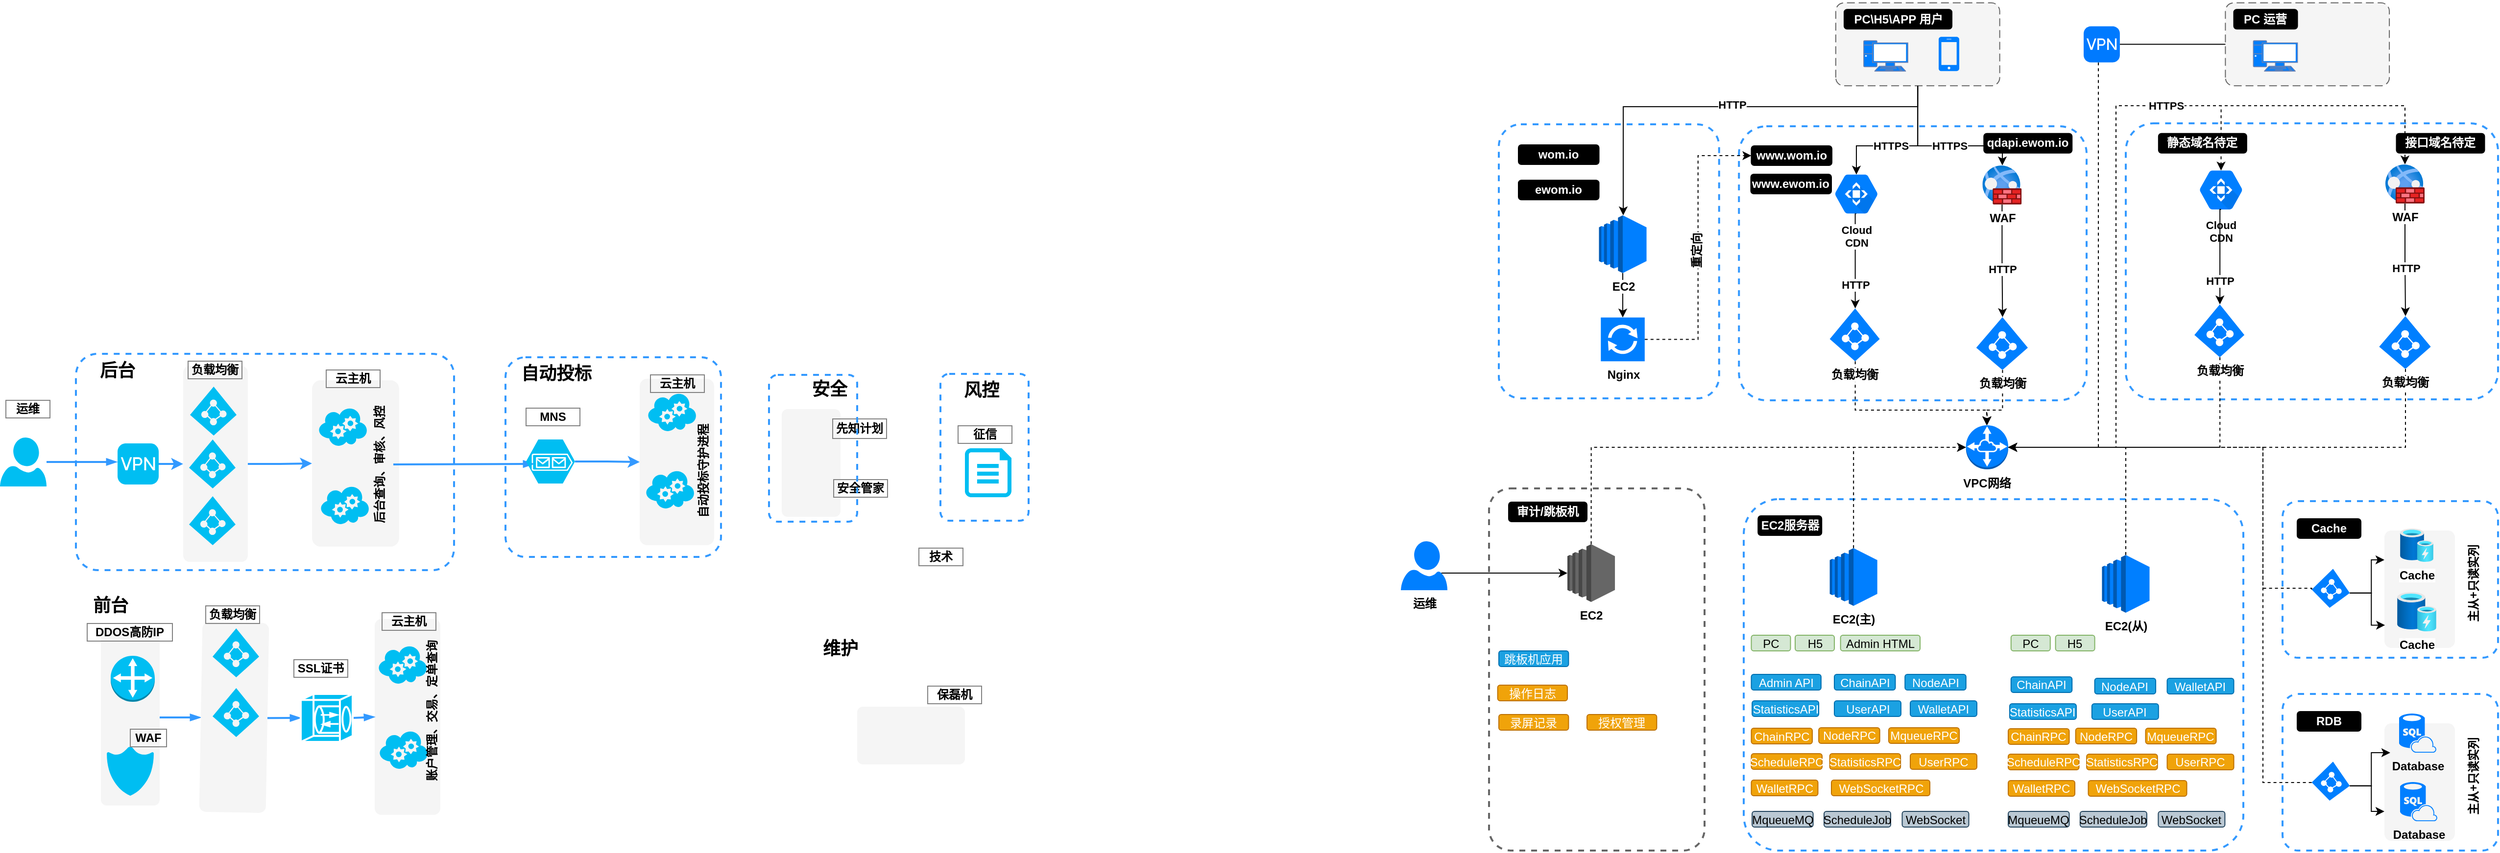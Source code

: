 <mxfile version="17.4.6" type="github">
  <diagram name="Page-1" id="bfe91b75-5d2c-26a0-9c1d-138518896778">
    <mxGraphModel dx="3629" dy="1219" grid="0" gridSize="10" guides="1" tooltips="1" connect="1" arrows="1" fold="1" page="0" pageScale="1" pageWidth="1100" pageHeight="850" background="none" math="0" shadow="0">
      <root>
        <mxCell id="0" />
        <mxCell id="1" parent="0" />
        <mxCell id="LizpNqH5XbW1a9Z3ppsu-50" value="&lt;font color=&quot;#000000&quot;&gt;Cloud&lt;br&gt;CDN&lt;/font&gt;" style="sketch=0;html=1;fillColor=#007FFF;strokeColor=none;verticalAlign=top;labelPosition=center;verticalLabelPosition=bottom;align=center;spacingTop=-6;fontSize=11;fontStyle=1;fontColor=#999999;shape=mxgraph.gcp2.hexIcon;prIcon=cloud_cdn;rounded=1;shadow=0;labelBackgroundColor=default;labelBorderColor=none;" vertex="1" parent="1">
          <mxGeometry x="824.25" y="75.86" width="66" height="58.5" as="geometry" />
        </mxCell>
        <mxCell id="LizpNqH5XbW1a9Z3ppsu-58" value="" style="rounded=1;arcSize=10;dashed=1;strokeColor=#3399FF;fillColor=none;strokeWidth=2;" vertex="1" parent="1">
          <mxGeometry x="120" y="38" width="224.87" height="280" as="geometry" />
        </mxCell>
        <mxCell id="JEiJStZFtpuKIrxnZZQP-1" value="" style="rounded=1;arcSize=10;dashed=1;strokeColor=#3399FF;fillColor=none;strokeWidth=2;" parent="1" vertex="1">
          <mxGeometry x="365.13" y="40" width="354.87" height="280" as="geometry" />
        </mxCell>
        <mxCell id="LizpNqH5XbW1a9Z3ppsu-34" value="" style="rounded=1;arcSize=10;dashed=1;strokeColor=#3399FF;fillColor=none;strokeWidth=2;fontStyle=1;labelBackgroundColor=default;" vertex="1" parent="1">
          <mxGeometry x="760" y="37" width="380" height="282" as="geometry" />
        </mxCell>
        <mxCell id="LizpNqH5XbW1a9Z3ppsu-41" value="" style="rounded=1;arcSize=10;dashed=1;strokeColor=#666666;fillColor=#f5f5f5;dashPattern=8 4;strokeWidth=1;rotation=-90;" vertex="1" parent="1">
          <mxGeometry x="903" y="-127.38" width="84.75" height="167.38" as="geometry" />
        </mxCell>
        <mxCell id="JEiJStZFtpuKIrxnZZQP-120" value="" style="rounded=1;arcSize=10;dashed=1;strokeColor=#3399FF;fillColor=none;strokeWidth=2;" parent="1" vertex="1">
          <mxGeometry x="370" y="421" width="510" height="359" as="geometry" />
        </mxCell>
        <mxCell id="JEiJStZFtpuKIrxnZZQP-115" style="edgeStyle=orthogonalEdgeStyle;rounded=0;orthogonalLoop=1;jettySize=auto;html=1;entryX=0.51;entryY=0;entryDx=0;entryDy=0;entryPerimeter=0;fontColor=#000000;" parent="1" source="JEiJStZFtpuKIrxnZZQP-105" target="JEiJStZFtpuKIrxnZZQP-114" edge="1">
          <mxGeometry relative="1" as="geometry" />
        </mxCell>
        <mxCell id="JEiJStZFtpuKIrxnZZQP-117" value="HTTP" style="edgeLabel;html=1;align=center;verticalAlign=middle;resizable=0;points=[];fontColor=#000000;fontStyle=1" parent="JEiJStZFtpuKIrxnZZQP-115" vertex="1" connectable="0">
          <mxGeometry x="0.147" relative="1" as="geometry">
            <mxPoint as="offset" />
          </mxGeometry>
        </mxCell>
        <mxCell id="JEiJStZFtpuKIrxnZZQP-143" style="edgeStyle=orthogonalEdgeStyle;rounded=0;orthogonalLoop=1;jettySize=auto;html=1;exitX=0;exitY=0.5;exitDx=0;exitDy=0;fontColor=#000000;" parent="1" source="JEiJStZFtpuKIrxnZZQP-14" target="JEiJStZFtpuKIrxnZZQP-105" edge="1">
          <mxGeometry relative="1" as="geometry">
            <Array as="points">
              <mxPoint x="548" y="60" />
              <mxPoint x="634" y="60" />
            </Array>
          </mxGeometry>
        </mxCell>
        <mxCell id="JEiJStZFtpuKIrxnZZQP-144" value="HTTPS" style="edgeLabel;html=1;align=center;verticalAlign=middle;resizable=0;points=[];fontColor=#000000;fontStyle=1" parent="JEiJStZFtpuKIrxnZZQP-143" vertex="1" connectable="0">
          <mxGeometry x="0.449" y="-2" relative="1" as="geometry">
            <mxPoint x="-28" y="-2" as="offset" />
          </mxGeometry>
        </mxCell>
        <mxCell id="LizpNqH5XbW1a9Z3ppsu-64" style="edgeStyle=orthogonalEdgeStyle;rounded=0;orthogonalLoop=1;jettySize=auto;html=1;exitX=0;exitY=0.5;exitDx=0;exitDy=0;fontColor=#000000;" edge="1" parent="1" source="JEiJStZFtpuKIrxnZZQP-14" target="LizpNqH5XbW1a9Z3ppsu-61">
          <mxGeometry relative="1" as="geometry">
            <Array as="points">
              <mxPoint x="548" y="20" />
              <mxPoint x="247" y="20" />
            </Array>
          </mxGeometry>
        </mxCell>
        <mxCell id="LizpNqH5XbW1a9Z3ppsu-71" value="HTTP" style="edgeLabel;html=1;align=center;verticalAlign=middle;resizable=0;points=[];fontColor=#000000;fontStyle=1" vertex="1" connectable="0" parent="LizpNqH5XbW1a9Z3ppsu-64">
          <mxGeometry x="-0.025" y="-2" relative="1" as="geometry">
            <mxPoint as="offset" />
          </mxGeometry>
        </mxCell>
        <mxCell id="JEiJStZFtpuKIrxnZZQP-14" value="" style="rounded=1;arcSize=10;dashed=1;strokeColor=#666666;fillColor=#f5f5f5;dashPattern=8 4;strokeWidth=1;rotation=-90;" parent="1" vertex="1">
          <mxGeometry x="505.25" y="-127.38" width="84.75" height="167.38" as="geometry" />
        </mxCell>
        <mxCell id="JEiJStZFtpuKIrxnZZQP-2" value="" style="rounded=1;arcSize=10;dashed=1;strokeColor=none;fillColor=#f5f5f5;dashPattern=8 4;strokeWidth=2;rotation=0;" parent="1" vertex="1">
          <mxGeometry x="-535" y="633" width="110" height="59" as="geometry" />
        </mxCell>
        <mxCell id="JEiJStZFtpuKIrxnZZQP-3" value="" style="rounded=1;arcSize=10;dashed=1;strokeColor=#3399FF;fillColor=none;strokeWidth=2;" parent="1" vertex="1">
          <mxGeometry x="920" y="423" width="220" height="160" as="geometry" />
        </mxCell>
        <mxCell id="JEiJStZFtpuKIrxnZZQP-4" value="" style="rounded=1;arcSize=10;dashed=1;strokeColor=#3399FF;fillColor=none;strokeWidth=2;rotation=-90;" parent="1" vertex="1">
          <mxGeometry x="-1250" y="190" width="221" height="386" as="geometry" />
        </mxCell>
        <mxCell id="JEiJStZFtpuKIrxnZZQP-5" value="" style="rounded=1;arcSize=10;dashed=1;strokeColor=#3399FF;fillColor=none;strokeWidth=2;" parent="1" vertex="1">
          <mxGeometry x="-450" y="293" width="90" height="150" as="geometry" />
        </mxCell>
        <mxCell id="JEiJStZFtpuKIrxnZZQP-6" value="" style="rounded=1;arcSize=10;dashed=1;strokeColor=#3399FF;fillColor=none;strokeWidth=2;" parent="1" vertex="1">
          <mxGeometry x="-894" y="276" width="220" height="204" as="geometry" />
        </mxCell>
        <mxCell id="JEiJStZFtpuKIrxnZZQP-103" value="HTTPS" style="edgeStyle=orthogonalEdgeStyle;rounded=0;orthogonalLoop=1;jettySize=auto;html=1;exitX=0;exitY=0.5;exitDx=0;exitDy=0;entryX=0.5;entryY=0.16;entryDx=0;entryDy=0;entryPerimeter=0;fontColor=#000000;fontStyle=1" parent="1" source="JEiJStZFtpuKIrxnZZQP-14" target="JEiJStZFtpuKIrxnZZQP-102" edge="1">
          <mxGeometry x="0.16" relative="1" as="geometry">
            <Array as="points">
              <mxPoint x="548" y="60" />
              <mxPoint x="485" y="60" />
            </Array>
            <mxPoint as="offset" />
          </mxGeometry>
        </mxCell>
        <mxCell id="JEiJStZFtpuKIrxnZZQP-15" value="" style="rounded=1;arcSize=10;dashed=1;strokeColor=none;fillColor=#f5f5f5;dashPattern=8 4;strokeWidth=2;" parent="1" vertex="1">
          <mxGeometry x="-612" y="329" width="60" height="110" as="geometry" />
        </mxCell>
        <mxCell id="JEiJStZFtpuKIrxnZZQP-16" style="edgeStyle=orthogonalEdgeStyle;rounded=0;html=1;exitX=0.5;exitY=1;entryX=0.5;entryY=0;jettySize=auto;orthogonalLoop=1;strokeColor=#3399FF;strokeWidth=2;" parent="1" source="JEiJStZFtpuKIrxnZZQP-17" target="JEiJStZFtpuKIrxnZZQP-18" edge="1">
          <mxGeometry relative="1" as="geometry" />
        </mxCell>
        <mxCell id="JEiJStZFtpuKIrxnZZQP-17" value="" style="rounded=1;arcSize=10;dashed=1;strokeColor=none;fillColor=#f5f5f5;dashPattern=8 4;strokeWidth=2;rotation=-90;" parent="1" vertex="1">
          <mxGeometry x="-1290" y="352" width="200" height="66" as="geometry" />
        </mxCell>
        <mxCell id="JEiJStZFtpuKIrxnZZQP-18" value="" style="rounded=1;arcSize=10;dashed=1;strokeColor=none;fillColor=#f5f5f5;dashPattern=8 4;strokeWidth=2;rotation=-90;" parent="1" vertex="1">
          <mxGeometry x="-1132" y="340" width="170" height="89" as="geometry" />
        </mxCell>
        <mxCell id="JEiJStZFtpuKIrxnZZQP-19" value="" style="rounded=1;arcSize=10;dashed=1;strokeColor=none;fillColor=#f5f5f5;dashPattern=8 4;strokeWidth=2;rotation=-90;" parent="1" vertex="1">
          <mxGeometry x="-804" y="345" width="170" height="76" as="geometry" />
        </mxCell>
        <mxCell id="JEiJStZFtpuKIrxnZZQP-20" value="" style="rounded=1;arcSize=10;dashed=1;strokeColor=none;fillColor=#f5f5f5;dashPattern=8 4;strokeWidth=2;rotation=-90;" parent="1" vertex="1">
          <mxGeometry x="1000" y="477" width="120" height="72" as="geometry" />
        </mxCell>
        <mxCell id="JEiJStZFtpuKIrxnZZQP-21" value="" style="rounded=1;arcSize=10;dashed=1;strokeColor=none;fillColor=#f5f5f5;dashPattern=8 4;strokeWidth=2;rotation=-90;" parent="1" vertex="1">
          <mxGeometry x="-1094" y="610" width="200" height="67" as="geometry" />
        </mxCell>
        <mxCell id="JEiJStZFtpuKIrxnZZQP-22" style="edgeStyle=none;rounded=0;html=1;exitX=0.5;exitY=1;startArrow=none;startFill=0;endArrow=blockThin;endFill=1;jettySize=auto;orthogonalLoop=1;strokeColor=#3399FF;strokeWidth=2;fontColor=#00BEF2;" parent="1" source="JEiJStZFtpuKIrxnZZQP-23" target="JEiJStZFtpuKIrxnZZQP-25" edge="1">
          <mxGeometry relative="1" as="geometry" />
        </mxCell>
        <mxCell id="JEiJStZFtpuKIrxnZZQP-23" value="" style="rounded=1;arcSize=10;dashed=1;strokeColor=none;fillColor=#f5f5f5;dashPattern=8 4;strokeWidth=2;rotation=-90;" parent="1" vertex="1">
          <mxGeometry x="-1367" y="614" width="180" height="60" as="geometry" />
        </mxCell>
        <mxCell id="JEiJStZFtpuKIrxnZZQP-24" style="edgeStyle=none;rounded=0;html=1;exitX=0.5;exitY=1;entryX=0;entryY=0.5;entryPerimeter=0;startArrow=none;startFill=0;endArrow=blockThin;endFill=1;jettySize=auto;orthogonalLoop=1;strokeColor=#3399FF;strokeWidth=2;fontColor=#00BEF2;" parent="1" source="JEiJStZFtpuKIrxnZZQP-25" target="JEiJStZFtpuKIrxnZZQP-76" edge="1">
          <mxGeometry relative="1" as="geometry" />
        </mxCell>
        <mxCell id="JEiJStZFtpuKIrxnZZQP-25" value="" style="rounded=1;arcSize=10;dashed=1;strokeColor=none;fillColor=#f5f5f5;dashPattern=8 4;strokeWidth=2;rotation=-89;" parent="1" vertex="1">
          <mxGeometry x="-1268" y="610" width="194" height="68" as="geometry" />
        </mxCell>
        <mxCell id="JEiJStZFtpuKIrxnZZQP-158" style="edgeStyle=orthogonalEdgeStyle;rounded=0;orthogonalLoop=1;jettySize=auto;html=1;exitX=0.87;exitY=0.65;exitDx=0;exitDy=0;exitPerimeter=0;fontColor=#000000;" parent="1" source="JEiJStZFtpuKIrxnZZQP-27" target="JEiJStZFtpuKIrxnZZQP-157" edge="1">
          <mxGeometry relative="1" as="geometry" />
        </mxCell>
        <mxCell id="JEiJStZFtpuKIrxnZZQP-27" value="运维" style="verticalLabelPosition=bottom;html=1;verticalAlign=top;strokeColor=none;fillColor=#007FFF;shape=mxgraph.azure.user;fontStyle=1" parent="1" vertex="1">
          <mxGeometry x="20" y="464" width="47.5" height="50" as="geometry" />
        </mxCell>
        <mxCell id="JEiJStZFtpuKIrxnZZQP-28" value="" style="verticalLabelPosition=bottom;html=1;verticalAlign=top;strokeColor=none;fillColor=#00BEF2;shape=mxgraph.azure.azure_active_directory;" parent="1" vertex="1">
          <mxGeometry x="-1217" y="418" width="47.5" height="50" as="geometry" />
        </mxCell>
        <mxCell id="JEiJStZFtpuKIrxnZZQP-29" value="" style="verticalLabelPosition=bottom;html=1;verticalAlign=top;strokeColor=none;fillColor=#00BEF2;shape=mxgraph.azure.azure_active_directory;" parent="1" vertex="1">
          <mxGeometry x="-1216" y="306" width="47.5" height="50" as="geometry" />
        </mxCell>
        <mxCell id="JEiJStZFtpuKIrxnZZQP-30" value="" style="verticalLabelPosition=bottom;html=1;verticalAlign=top;strokeColor=none;fillColor=#00BEF2;shape=mxgraph.azure.azure_active_directory;" parent="1" vertex="1">
          <mxGeometry x="-1217" y="360" width="47.5" height="50" as="geometry" />
        </mxCell>
        <mxCell id="JEiJStZFtpuKIrxnZZQP-31" value="" style="verticalLabelPosition=bottom;html=1;verticalAlign=top;strokeColor=none;fillColor=#00BEF2;shape=mxgraph.azure.cloud_service;" parent="1" vertex="1">
          <mxGeometry x="-1024" y="570" width="50" height="40" as="geometry" />
        </mxCell>
        <mxCell id="JEiJStZFtpuKIrxnZZQP-32" value="" style="verticalLabelPosition=bottom;html=1;verticalAlign=top;strokeColor=none;fillColor=#00BEF2;shape=mxgraph.azure.cloud_service;" parent="1" vertex="1">
          <mxGeometry x="-1023" y="657" width="50" height="40" as="geometry" />
        </mxCell>
        <mxCell id="JEiJStZFtpuKIrxnZZQP-33" style="edgeStyle=none;rounded=0;html=1;exitX=0.5;exitY=1;entryX=0.16;entryY=0.556;entryPerimeter=0;startArrow=none;startFill=0;endArrow=blockThin;endFill=1;jettySize=auto;orthogonalLoop=1;strokeColor=#3399FF;strokeWidth=2;fontColor=#00BEF2;" parent="1" source="JEiJStZFtpuKIrxnZZQP-35" target="JEiJStZFtpuKIrxnZZQP-43" edge="1">
          <mxGeometry relative="1" as="geometry" />
        </mxCell>
        <mxCell id="JEiJStZFtpuKIrxnZZQP-35" value="&lt;b&gt;后台查询、审核、风控&lt;/b&gt;" style="text;html=1;strokeColor=none;fillColor=none;align=center;verticalAlign=middle;whiteSpace=wrap;rounded=0;rotation=-90;" parent="1" vertex="1">
          <mxGeometry x="-1091" y="371" width="136" height="29" as="geometry" />
        </mxCell>
        <mxCell id="JEiJStZFtpuKIrxnZZQP-36" value="" style="endArrow=none;dashed=1;html=1;strokeColor=#3399FF;strokeWidth=2;edgeStyle=orthogonalEdgeStyle;" parent="1" edge="1">
          <mxGeometry width="50" height="50" relative="1" as="geometry">
            <mxPoint x="-1137" y="590" as="sourcePoint" />
            <mxPoint x="-1137" y="590" as="targetPoint" />
          </mxGeometry>
        </mxCell>
        <mxCell id="JEiJStZFtpuKIrxnZZQP-37" value="&lt;b&gt;&lt;font style=&quot;font-size: 18px&quot;&gt;后台&lt;/font&gt;&lt;/b&gt;" style="text;html=1;strokeColor=none;fillColor=none;align=center;verticalAlign=middle;whiteSpace=wrap;rounded=0;rotation=0;" parent="1" vertex="1">
          <mxGeometry x="-1310" y="280" width="40" height="20" as="geometry" />
        </mxCell>
        <mxCell id="JEiJStZFtpuKIrxnZZQP-38" value="&lt;b&gt;负载均衡&lt;/b&gt;" style="rounded=0;whiteSpace=wrap;html=1;strokeColor=#828282;fillColor=none;" parent="1" vertex="1">
          <mxGeometry x="-1218" y="280" width="55" height="18" as="geometry" />
        </mxCell>
        <mxCell id="JEiJStZFtpuKIrxnZZQP-39" value="&lt;b&gt;云主机&lt;/b&gt;" style="rounded=0;whiteSpace=wrap;html=1;strokeColor=#828282;fillColor=none;" parent="1" vertex="1">
          <mxGeometry x="-1077" y="289" width="55" height="18" as="geometry" />
        </mxCell>
        <mxCell id="JEiJStZFtpuKIrxnZZQP-40" value="&lt;b&gt;运维&lt;/b&gt;" style="rounded=0;whiteSpace=wrap;html=1;strokeColor=#828282;fillColor=none;" parent="1" vertex="1">
          <mxGeometry x="-1404" y="320" width="45" height="18" as="geometry" />
        </mxCell>
        <mxCell id="JEiJStZFtpuKIrxnZZQP-41" value="&lt;b&gt;&lt;font style=&quot;font-size: 18px&quot;&gt;自动投标&lt;/font&gt;&lt;/b&gt;" style="text;html=1;strokeColor=none;fillColor=none;align=center;verticalAlign=middle;whiteSpace=wrap;rounded=0;" parent="1" vertex="1">
          <mxGeometry x="-887" y="283" width="90" height="20" as="geometry" />
        </mxCell>
        <mxCell id="JEiJStZFtpuKIrxnZZQP-42" style="edgeStyle=orthogonalEdgeStyle;rounded=0;html=1;entryX=0.5;entryY=0;jettySize=auto;orthogonalLoop=1;strokeColor=#3399FF;strokeWidth=2;" parent="1" source="JEiJStZFtpuKIrxnZZQP-43" target="JEiJStZFtpuKIrxnZZQP-19" edge="1">
          <mxGeometry relative="1" as="geometry" />
        </mxCell>
        <mxCell id="JEiJStZFtpuKIrxnZZQP-43" value="" style="verticalLabelPosition=bottom;html=1;verticalAlign=top;strokeColor=none;fillColor=#00BEF2;shape=mxgraph.azure.storage_queue;" parent="1" vertex="1">
          <mxGeometry x="-873" y="360" width="50" height="45" as="geometry" />
        </mxCell>
        <mxCell id="JEiJStZFtpuKIrxnZZQP-44" value="&lt;b&gt;MNS&lt;/b&gt;" style="rounded=0;whiteSpace=wrap;html=1;strokeColor=#828282;fillColor=none;" parent="1" vertex="1">
          <mxGeometry x="-873" y="328" width="55" height="18" as="geometry" />
        </mxCell>
        <mxCell id="JEiJStZFtpuKIrxnZZQP-45" value="" style="verticalLabelPosition=bottom;html=1;verticalAlign=top;strokeColor=none;fillColor=#00BEF2;shape=mxgraph.azure.cloud_service;" parent="1" vertex="1">
          <mxGeometry x="-751" y="391" width="50" height="40" as="geometry" />
        </mxCell>
        <mxCell id="JEiJStZFtpuKIrxnZZQP-46" value="" style="verticalLabelPosition=bottom;html=1;verticalAlign=top;strokeColor=none;fillColor=#00BEF2;shape=mxgraph.azure.cloud_service;" parent="1" vertex="1">
          <mxGeometry x="-749" y="312" width="50" height="40" as="geometry" />
        </mxCell>
        <mxCell id="JEiJStZFtpuKIrxnZZQP-47" value="&lt;b&gt;云主机&lt;/b&gt;" style="rounded=0;whiteSpace=wrap;html=1;strokeColor=#828282;fillColor=none;" parent="1" vertex="1">
          <mxGeometry x="-746" y="294" width="55" height="18" as="geometry" />
        </mxCell>
        <mxCell id="JEiJStZFtpuKIrxnZZQP-48" value="" style="verticalLabelPosition=bottom;html=1;verticalAlign=top;strokeColor=none;fillColor=#00BEF2;shape=mxgraph.azure.file;" parent="1" vertex="1">
          <mxGeometry x="-425" y="369" width="47.5" height="50" as="geometry" />
        </mxCell>
        <mxCell id="JEiJStZFtpuKIrxnZZQP-49" value="&lt;b&gt;征信&lt;/b&gt;" style="rounded=0;whiteSpace=wrap;html=1;strokeColor=#828282;fillColor=none;" parent="1" vertex="1">
          <mxGeometry x="-432" y="346" width="55" height="18" as="geometry" />
        </mxCell>
        <mxCell id="JEiJStZFtpuKIrxnZZQP-53" value="&lt;b&gt;自动投标守护进程&lt;/b&gt;" style="text;html=1;strokeColor=none;fillColor=none;align=center;verticalAlign=middle;whiteSpace=wrap;rounded=0;rotation=-90;" parent="1" vertex="1">
          <mxGeometry x="-760" y="382" width="136" height="20" as="geometry" />
        </mxCell>
        <mxCell id="JEiJStZFtpuKIrxnZZQP-59" value="&lt;b&gt;主从+只读实列&lt;/b&gt;" style="text;html=1;strokeColor=none;fillColor=none;align=center;verticalAlign=middle;whiteSpace=wrap;rounded=0;rotation=-90;" parent="1" vertex="1">
          <mxGeometry x="1060" y="497" width="110" height="20" as="geometry" />
        </mxCell>
        <mxCell id="JEiJStZFtpuKIrxnZZQP-60" value="&lt;b&gt;&lt;font style=&quot;font-size: 18px&quot;&gt;风控&lt;/font&gt;&lt;/b&gt;" style="text;html=1;strokeColor=none;fillColor=none;align=center;verticalAlign=middle;whiteSpace=wrap;rounded=0;" parent="1" vertex="1">
          <mxGeometry x="-453" y="300" width="90" height="20" as="geometry" />
        </mxCell>
        <mxCell id="JEiJStZFtpuKIrxnZZQP-61" value="" style="shape=image;html=1;verticalAlign=top;verticalLabelPosition=bottom;labelBackgroundColor=#ffffff;imageAspect=0;aspect=fixed;image=https://cdn4.iconfinder.com/data/icons/for-your-interface-free-samples/128/Umbrella-128.png;strokeColor=#828282;fillColor=#00BEF2;" parent="1" vertex="1">
          <mxGeometry x="-604" y="330" width="48" height="48" as="geometry" />
        </mxCell>
        <mxCell id="JEiJStZFtpuKIrxnZZQP-62" value="" style="shape=image;html=1;verticalAlign=top;verticalLabelPosition=bottom;labelBackgroundColor=#ffffff;imageAspect=0;aspect=fixed;image=https://cdn1.iconfinder.com/data/icons/unique-round-blue/93/lock-128.png;strokeColor=#828282;fillColor=#00BEF2;" parent="1" vertex="1">
          <mxGeometry x="-600" y="394" width="40" height="40" as="geometry" />
        </mxCell>
        <mxCell id="JEiJStZFtpuKIrxnZZQP-63" value="&lt;span style=&quot;font-size: 18px&quot;&gt;&lt;b&gt;安全&lt;/b&gt;&lt;/span&gt;" style="text;html=1;strokeColor=none;fillColor=none;align=center;verticalAlign=middle;whiteSpace=wrap;rounded=0;" parent="1" vertex="1">
          <mxGeometry x="-608" y="299" width="90" height="20" as="geometry" />
        </mxCell>
        <mxCell id="JEiJStZFtpuKIrxnZZQP-64" value="&lt;b&gt;先知计划&lt;/b&gt;" style="rounded=0;whiteSpace=wrap;html=1;strokeColor=#828282;fillColor=none;" parent="1" vertex="1">
          <mxGeometry x="-560" y="339" width="55" height="20" as="geometry" />
        </mxCell>
        <mxCell id="JEiJStZFtpuKIrxnZZQP-65" value="&lt;b&gt;安全管家&lt;/b&gt;" style="rounded=0;whiteSpace=wrap;html=1;strokeColor=#828282;fillColor=none;" parent="1" vertex="1">
          <mxGeometry x="-559" y="401" width="55" height="18" as="geometry" />
        </mxCell>
        <mxCell id="JEiJStZFtpuKIrxnZZQP-66" style="edgeStyle=orthogonalEdgeStyle;rounded=0;html=1;exitX=0.5;exitY=1;entryX=0.5;entryY=1;jettySize=auto;orthogonalLoop=1;strokeColor=#3399FF;strokeWidth=2;" parent="1" source="JEiJStZFtpuKIrxnZZQP-64" target="JEiJStZFtpuKIrxnZZQP-64" edge="1">
          <mxGeometry relative="1" as="geometry" />
        </mxCell>
        <mxCell id="JEiJStZFtpuKIrxnZZQP-67" value="" style="verticalLabelPosition=bottom;html=1;verticalAlign=top;strokeColor=none;fillColor=#00BEF2;shape=mxgraph.azure.cloud_service;" parent="1" vertex="1">
          <mxGeometry x="-1083" y="407" width="50" height="40" as="geometry" />
        </mxCell>
        <mxCell id="JEiJStZFtpuKIrxnZZQP-68" value="" style="verticalLabelPosition=bottom;html=1;verticalAlign=top;strokeColor=none;fillColor=#00BEF2;shape=mxgraph.azure.cloud_service;" parent="1" vertex="1">
          <mxGeometry x="-1085" y="327" width="50" height="40" as="geometry" />
        </mxCell>
        <mxCell id="JEiJStZFtpuKIrxnZZQP-69" value="&lt;b&gt;账户管理、交易、定单查询&lt;/b&gt;" style="text;html=1;strokeColor=none;fillColor=none;align=center;verticalAlign=middle;whiteSpace=wrap;rounded=0;rotation=-90;" parent="1" vertex="1">
          <mxGeometry x="-1044" y="627" width="150" height="20" as="geometry" />
        </mxCell>
        <mxCell id="JEiJStZFtpuKIrxnZZQP-70" value="&lt;b&gt;云主机&lt;/b&gt;" style="rounded=0;whiteSpace=wrap;html=1;strokeColor=#828282;fillColor=none;" parent="1" vertex="1">
          <mxGeometry x="-1020" y="537" width="55" height="18" as="geometry" />
        </mxCell>
        <mxCell id="JEiJStZFtpuKIrxnZZQP-71" value="" style="verticalLabelPosition=bottom;html=1;verticalAlign=top;strokeColor=none;fillColor=#00BEF2;shape=mxgraph.azure.azure_active_directory;" parent="1" vertex="1">
          <mxGeometry x="-1193" y="553" width="47.5" height="50" as="geometry" />
        </mxCell>
        <mxCell id="JEiJStZFtpuKIrxnZZQP-72" value="" style="verticalLabelPosition=bottom;html=1;verticalAlign=top;strokeColor=none;fillColor=#00BEF2;shape=mxgraph.azure.azure_active_directory;" parent="1" vertex="1">
          <mxGeometry x="-1193" y="614" width="47.5" height="50" as="geometry" />
        </mxCell>
        <mxCell id="JEiJStZFtpuKIrxnZZQP-171" style="edgeStyle=orthogonalEdgeStyle;rounded=0;orthogonalLoop=1;jettySize=auto;html=1;exitX=0.51;exitY=1;exitDx=0;exitDy=0;exitPerimeter=0;dashed=1;fontColor=#FFFFFF;" parent="1" source="JEiJStZFtpuKIrxnZZQP-73" target="JEiJStZFtpuKIrxnZZQP-146" edge="1">
          <mxGeometry relative="1" as="geometry">
            <Array as="points">
              <mxPoint x="484" y="330" />
              <mxPoint x="618" y="330" />
            </Array>
          </mxGeometry>
        </mxCell>
        <mxCell id="JEiJStZFtpuKIrxnZZQP-73" value="负载均衡" style="verticalLabelPosition=bottom;html=1;verticalAlign=top;strokeColor=none;fillColor=#007FFF;shape=mxgraph.azure.azure_active_directory;rotation=0;labelBackgroundColor=default;fontStyle=1" parent="1" vertex="1">
          <mxGeometry x="457.82" y="226.14" width="51" height="54" as="geometry" />
        </mxCell>
        <mxCell id="JEiJStZFtpuKIrxnZZQP-74" value="&lt;b&gt;负载均衡&lt;/b&gt;" style="rounded=0;whiteSpace=wrap;html=1;strokeColor=#828282;fillColor=none;" parent="1" vertex="1">
          <mxGeometry x="-1200" y="530" width="55" height="18" as="geometry" />
        </mxCell>
        <mxCell id="JEiJStZFtpuKIrxnZZQP-75" style="edgeStyle=none;rounded=0;html=1;exitX=1;exitY=0.5;exitPerimeter=0;entryX=0.5;entryY=0;startArrow=none;startFill=0;endArrow=blockThin;endFill=1;jettySize=auto;orthogonalLoop=1;strokeColor=#3399FF;strokeWidth=2;fontColor=#00BEF2;" parent="1" source="JEiJStZFtpuKIrxnZZQP-76" target="JEiJStZFtpuKIrxnZZQP-21" edge="1">
          <mxGeometry relative="1" as="geometry" />
        </mxCell>
        <mxCell id="JEiJStZFtpuKIrxnZZQP-76" value="" style="shape=mxgraph.cisco.misc.ssl_terminator;html=1;dashed=0;fillColor=#00BEF2;strokeColor=#ffffff;strokeWidth=2;verticalLabelPosition=bottom;verticalAlign=top" parent="1" vertex="1">
          <mxGeometry x="-1103" y="620" width="53" height="49" as="geometry" />
        </mxCell>
        <mxCell id="JEiJStZFtpuKIrxnZZQP-77" value="&lt;b&gt;SSL证书&lt;/b&gt;" style="rounded=0;whiteSpace=wrap;html=1;strokeColor=#828282;fillColor=none;" parent="1" vertex="1">
          <mxGeometry x="-1110" y="585" width="55" height="18" as="geometry" />
        </mxCell>
        <mxCell id="JEiJStZFtpuKIrxnZZQP-78" value="" style="shadow=0;dashed=0;html=1;strokeColor=none;shape=mxgraph.mscae.intune.protection;fillColor=#00BEF2;" parent="1" vertex="1">
          <mxGeometry x="-1301" y="674" width="48" height="50" as="geometry" />
        </mxCell>
        <mxCell id="JEiJStZFtpuKIrxnZZQP-79" value="" style="dashed=0;html=1;shape=mxgraph.aws3.customer_gateway;fillColor=#00BEF2;gradientColor=none;strokeColor=#828282;" parent="1" vertex="1">
          <mxGeometry x="-1297" y="581" width="45" height="47" as="geometry" />
        </mxCell>
        <mxCell id="JEiJStZFtpuKIrxnZZQP-80" value="&lt;b&gt;DDOS高防IP&lt;/b&gt;" style="rounded=0;whiteSpace=wrap;html=1;strokeColor=#828282;fillColor=none;" parent="1" vertex="1">
          <mxGeometry x="-1321" y="548" width="87" height="18" as="geometry" />
        </mxCell>
        <mxCell id="JEiJStZFtpuKIrxnZZQP-81" style="edgeStyle=orthogonalEdgeStyle;rounded=0;html=1;exitX=0.25;exitY=0;entryX=0.25;entryY=0;jettySize=auto;orthogonalLoop=1;strokeColor=#3399FF;strokeWidth=2;" parent="1" source="JEiJStZFtpuKIrxnZZQP-80" target="JEiJStZFtpuKIrxnZZQP-80" edge="1">
          <mxGeometry relative="1" as="geometry" />
        </mxCell>
        <mxCell id="JEiJStZFtpuKIrxnZZQP-82" value="&lt;b&gt;WAF&lt;/b&gt;" style="rounded=0;whiteSpace=wrap;html=1;strokeColor=#828282;fillColor=none;" parent="1" vertex="1">
          <mxGeometry x="-1277" y="656" width="37" height="18" as="geometry" />
        </mxCell>
        <mxCell id="JEiJStZFtpuKIrxnZZQP-83" style="edgeStyle=orthogonalEdgeStyle;rounded=0;html=1;entryX=0.5;entryY=0;jettySize=auto;orthogonalLoop=1;strokeColor=#3399FF;strokeWidth=2;" parent="1" source="JEiJStZFtpuKIrxnZZQP-84" target="JEiJStZFtpuKIrxnZZQP-17" edge="1">
          <mxGeometry relative="1" as="geometry" />
        </mxCell>
        <mxCell id="JEiJStZFtpuKIrxnZZQP-84" value="" style="html=1;strokeWidth=1;shadow=0;dashed=0;shape=mxgraph.ios7.misc.vpn;fillColor=#00BEF2;strokeColor=none;buttonText=;strokeColor2=#222222;fontColor=#222222;fontSize=8;verticalLabelPosition=bottom;verticalAlign=top;align=center;" parent="1" vertex="1">
          <mxGeometry x="-1290" y="364" width="42" height="42" as="geometry" />
        </mxCell>
        <mxCell id="JEiJStZFtpuKIrxnZZQP-85" value="" style="fontColor=#0066CC;verticalAlign=top;verticalLabelPosition=bottom;labelPosition=center;align=center;html=1;fillColor=#007FFF;strokeColor=#6881B3;gradientColor=none;gradientDirection=north;strokeWidth=2;shape=mxgraph.networks.pc;" parent="1" vertex="1">
          <mxGeometry x="492.5" y="-47.38" width="45" height="31" as="geometry" />
        </mxCell>
        <mxCell id="JEiJStZFtpuKIrxnZZQP-86" value="" style="shadow=0;dashed=0;html=1;strokeColor=none;fillColor=#007FFF;labelPosition=center;verticalLabelPosition=bottom;verticalAlign=top;shape=mxgraph.office.devices.cell_phone_iphone_proportional;" parent="1" vertex="1">
          <mxGeometry x="569" y="-51.38" width="21" height="35" as="geometry" />
        </mxCell>
        <mxCell id="JEiJStZFtpuKIrxnZZQP-88" value="&lt;b&gt;PC\H5\APP 用户&lt;/b&gt;" style="text;html=1;strokeColor=default;fillColor=#000000;align=center;verticalAlign=middle;whiteSpace=wrap;rounded=1;rotation=0;labelBackgroundColor=none;fontColor=#FFFFFF;shadow=0;labelBorderColor=none;" parent="1" vertex="1">
          <mxGeometry x="472.5" y="-79.38" width="110" height="20" as="geometry" />
        </mxCell>
        <mxCell id="JEiJStZFtpuKIrxnZZQP-89" value="&lt;b&gt;&lt;font style=&quot;font-size: 18px&quot;&gt;维护&lt;/font&gt;&lt;/b&gt;" style="text;html=1;strokeColor=none;fillColor=none;align=center;verticalAlign=middle;whiteSpace=wrap;rounded=0;" parent="1" vertex="1">
          <mxGeometry x="-580" y="564" width="56" height="20" as="geometry" />
        </mxCell>
        <mxCell id="JEiJStZFtpuKIrxnZZQP-90" value="" style="shape=image;html=1;verticalAlign=top;verticalLabelPosition=bottom;labelBackgroundColor=#ffffff;imageAspect=0;aspect=fixed;image=https://cdn4.iconfinder.com/data/icons/48-bubbles/48/24.TV-128.png;strokeColor=#CCCCCC;fillColor=#00BEF2;fontColor=#00BEF2;" parent="1" vertex="1">
          <mxGeometry x="-510" y="635" width="56" height="56" as="geometry" />
        </mxCell>
        <mxCell id="JEiJStZFtpuKIrxnZZQP-91" value="&lt;b&gt;保磊机&lt;/b&gt;" style="rounded=0;whiteSpace=wrap;html=1;strokeColor=#828282;fillColor=none;" parent="1" vertex="1">
          <mxGeometry x="-463" y="612" width="55" height="18" as="geometry" />
        </mxCell>
        <mxCell id="JEiJStZFtpuKIrxnZZQP-92" style="edgeStyle=none;rounded=0;html=1;exitX=1;exitY=0.5;endArrow=none;endFill=0;jettySize=auto;orthogonalLoop=1;strokeColor=#3399FF;strokeWidth=2;fontColor=#00BEF2;" parent="1" source="JEiJStZFtpuKIrxnZZQP-4" target="JEiJStZFtpuKIrxnZZQP-4" edge="1">
          <mxGeometry relative="1" as="geometry" />
        </mxCell>
        <mxCell id="JEiJStZFtpuKIrxnZZQP-93" value="&lt;b&gt;&lt;font style=&quot;font-size: 18px&quot;&gt;前台&lt;/font&gt;&lt;/b&gt;" style="text;html=1;strokeColor=none;fillColor=none;align=center;verticalAlign=middle;whiteSpace=wrap;rounded=0;" parent="1" vertex="1">
          <mxGeometry x="-1317" y="520" width="40" height="20" as="geometry" />
        </mxCell>
        <mxCell id="JEiJStZFtpuKIrxnZZQP-94" value="" style="rounded=1;arcSize=10;dashed=1;strokeColor=#3399FF;fillColor=none;strokeWidth=2;" parent="1" vertex="1">
          <mxGeometry x="-625" y="294" width="90" height="150" as="geometry" />
        </mxCell>
        <mxCell id="JEiJStZFtpuKIrxnZZQP-95" style="edgeStyle=none;rounded=0;html=1;exitX=0.75;exitY=0;startArrow=blockThin;startFill=1;endArrow=blockThin;endFill=1;jettySize=auto;orthogonalLoop=1;strokeColor=#3399FF;strokeWidth=2;fontColor=#00BEF2;" parent="1" source="JEiJStZFtpuKIrxnZZQP-88" target="JEiJStZFtpuKIrxnZZQP-88" edge="1">
          <mxGeometry relative="1" as="geometry" />
        </mxCell>
        <mxCell id="JEiJStZFtpuKIrxnZZQP-96" style="edgeStyle=none;rounded=0;html=1;entryX=-0.012;entryY=0.452;entryPerimeter=0;startArrow=none;startFill=0;endArrow=blockThin;endFill=1;jettySize=auto;orthogonalLoop=1;strokeColor=#3399FF;strokeWidth=2;fontColor=#00BEF2;" parent="1" source="JEiJStZFtpuKIrxnZZQP-97" target="JEiJStZFtpuKIrxnZZQP-84" edge="1">
          <mxGeometry relative="1" as="geometry" />
        </mxCell>
        <mxCell id="JEiJStZFtpuKIrxnZZQP-97" value="" style="verticalLabelPosition=bottom;html=1;verticalAlign=top;strokeColor=none;fillColor=#00BEF2;shape=mxgraph.azure.user;" parent="1" vertex="1">
          <mxGeometry x="-1410" y="358" width="47.5" height="50" as="geometry" />
        </mxCell>
        <mxCell id="JEiJStZFtpuKIrxnZZQP-98" value="&lt;b&gt;技术&lt;/b&gt;" style="rounded=0;whiteSpace=wrap;html=1;strokeColor=#828282;fillColor=none;" parent="1" vertex="1">
          <mxGeometry x="-472" y="471" width="45" height="18" as="geometry" />
        </mxCell>
        <mxCell id="JEiJStZFtpuKIrxnZZQP-101" value="&lt;b&gt;www.wom.io&lt;/b&gt;" style="text;html=1;strokeColor=default;fillColor=#000000;align=center;verticalAlign=middle;whiteSpace=wrap;rounded=1;rotation=0;labelBackgroundColor=none;fontColor=#FFFFFF;shadow=0;labelBorderColor=none;" parent="1" vertex="1">
          <mxGeometry x="377.75" y="60" width="82.25" height="20" as="geometry" />
        </mxCell>
        <mxCell id="JEiJStZFtpuKIrxnZZQP-107" value="HTTP" style="edgeStyle=orthogonalEdgeStyle;rounded=0;orthogonalLoop=1;jettySize=auto;html=1;exitX=0.5;exitY=0.84;exitDx=0;exitDy=0;exitPerimeter=0;entryX=0.51;entryY=0;entryDx=0;entryDy=0;entryPerimeter=0;fontColor=#000000;fontStyle=1" parent="1" source="JEiJStZFtpuKIrxnZZQP-102" target="JEiJStZFtpuKIrxnZZQP-73" edge="1">
          <mxGeometry x="0.505" relative="1" as="geometry">
            <Array as="points">
              <mxPoint x="485" y="129" />
            </Array>
            <mxPoint as="offset" />
          </mxGeometry>
        </mxCell>
        <mxCell id="JEiJStZFtpuKIrxnZZQP-102" value="&lt;font color=&quot;#000000&quot;&gt;Cloud&lt;br&gt;CDN&lt;/font&gt;" style="sketch=0;html=1;fillColor=#007FFF;strokeColor=none;verticalAlign=top;labelPosition=center;verticalLabelPosition=bottom;align=center;spacingTop=-6;fontSize=11;fontStyle=1;fontColor=#999999;shape=mxgraph.gcp2.hexIcon;prIcon=cloud_cdn;rounded=1;shadow=0;labelBackgroundColor=default;labelBorderColor=none;" parent="1" vertex="1">
          <mxGeometry x="452" y="80" width="66" height="58.5" as="geometry" />
        </mxCell>
        <mxCell id="JEiJStZFtpuKIrxnZZQP-113" value="&lt;b&gt;qdapi.ewom.io&lt;/b&gt;" style="text;html=1;strokeColor=default;fillColor=#000000;align=center;verticalAlign=middle;whiteSpace=wrap;rounded=1;rotation=0;labelBackgroundColor=none;fontColor=#FFFFFF;shadow=0;labelBorderColor=none;" parent="1" vertex="1">
          <mxGeometry x="615.13" y="47.38" width="90" height="20" as="geometry" />
        </mxCell>
        <mxCell id="JEiJStZFtpuKIrxnZZQP-172" style="edgeStyle=orthogonalEdgeStyle;rounded=0;orthogonalLoop=1;jettySize=auto;html=1;exitX=0.51;exitY=1;exitDx=0;exitDy=0;exitPerimeter=0;entryX=0.5;entryY=0;entryDx=0;entryDy=0;entryPerimeter=0;dashed=1;fontColor=#FFFFFF;" parent="1" source="JEiJStZFtpuKIrxnZZQP-114" target="JEiJStZFtpuKIrxnZZQP-146" edge="1">
          <mxGeometry relative="1" as="geometry">
            <Array as="points">
              <mxPoint x="634" y="330" />
              <mxPoint x="618" y="330" />
            </Array>
          </mxGeometry>
        </mxCell>
        <mxCell id="JEiJStZFtpuKIrxnZZQP-114" value="负载均衡" style="verticalLabelPosition=bottom;html=1;verticalAlign=top;strokeColor=none;fillColor=#007FFF;shape=mxgraph.azure.azure_active_directory;rotation=0;labelBackgroundColor=default;fontStyle=1" parent="1" vertex="1">
          <mxGeometry x="607.35" y="235" width="52.65" height="54" as="geometry" />
        </mxCell>
        <mxCell id="JEiJStZFtpuKIrxnZZQP-105" value="&lt;b&gt;WAF&lt;/b&gt;" style="aspect=fixed;html=1;points=[];align=center;image;fontSize=12;image=img/lib/azure2/networking/Web_Application_Firewall_Policies_WAF.svg;rounded=1;shadow=0;labelBackgroundColor=default;labelBorderColor=none;fontColor=#000000;strokeColor=#666666;strokeWidth=1;fillColor=#007FFF;" parent="1" vertex="1">
          <mxGeometry x="613.68" y="80" width="40" height="40" as="geometry" />
        </mxCell>
        <mxCell id="JEiJStZFtpuKIrxnZZQP-121" value="&lt;b&gt;EC2服务器&lt;/b&gt;" style="text;html=1;strokeColor=default;fillColor=#000000;align=center;verticalAlign=middle;whiteSpace=wrap;rounded=1;rotation=0;labelBackgroundColor=none;fontColor=#FFFFFF;shadow=0;labelBorderColor=none;" parent="1" vertex="1">
          <mxGeometry x="384.62" y="438" width="65" height="20" as="geometry" />
        </mxCell>
        <mxCell id="JEiJStZFtpuKIrxnZZQP-122" value="&lt;b&gt;Cache&lt;/b&gt;" style="text;html=1;strokeColor=default;fillColor=#000000;align=center;verticalAlign=middle;whiteSpace=wrap;rounded=1;rotation=0;labelBackgroundColor=none;fontColor=#FFFFFF;shadow=0;labelBorderColor=none;" parent="1" vertex="1">
          <mxGeometry x="935" y="441" width="65" height="20" as="geometry" />
        </mxCell>
        <mxCell id="JEiJStZFtpuKIrxnZZQP-139" style="edgeStyle=orthogonalEdgeStyle;rounded=0;orthogonalLoop=1;jettySize=auto;html=1;exitX=1;exitY=0.58;exitDx=0;exitDy=0;exitPerimeter=0;entryX=0.75;entryY=0;entryDx=0;entryDy=0;fontColor=#000000;" parent="1" source="JEiJStZFtpuKIrxnZZQP-125" target="JEiJStZFtpuKIrxnZZQP-20" edge="1">
          <mxGeometry relative="1" as="geometry" />
        </mxCell>
        <mxCell id="JEiJStZFtpuKIrxnZZQP-140" style="edgeStyle=orthogonalEdgeStyle;rounded=0;orthogonalLoop=1;jettySize=auto;html=1;exitX=1;exitY=0.58;exitDx=0;exitDy=0;exitPerimeter=0;entryX=0.194;entryY=0.009;entryDx=0;entryDy=0;entryPerimeter=0;fontColor=#000000;" parent="1" source="JEiJStZFtpuKIrxnZZQP-125" target="JEiJStZFtpuKIrxnZZQP-20" edge="1">
          <mxGeometry relative="1" as="geometry" />
        </mxCell>
        <mxCell id="JEiJStZFtpuKIrxnZZQP-175" style="edgeStyle=orthogonalEdgeStyle;rounded=0;orthogonalLoop=1;jettySize=auto;html=1;exitX=0;exitY=0.58;exitDx=0;exitDy=0;exitPerimeter=0;entryX=1;entryY=0.5;entryDx=0;entryDy=0;entryPerimeter=0;dashed=1;fontColor=#FFFFFF;" parent="1" source="JEiJStZFtpuKIrxnZZQP-125" target="JEiJStZFtpuKIrxnZZQP-146" edge="1">
          <mxGeometry relative="1" as="geometry">
            <Array as="points">
              <mxPoint x="950" y="512" />
              <mxPoint x="900" y="512" />
              <mxPoint x="900" y="368" />
            </Array>
          </mxGeometry>
        </mxCell>
        <mxCell id="JEiJStZFtpuKIrxnZZQP-125" value="" style="verticalLabelPosition=bottom;html=1;verticalAlign=top;strokeColor=none;fillColor=#007FFF;shape=mxgraph.azure.azure_active_directory;rotation=5;" parent="1" vertex="1">
          <mxGeometry x="950" y="492" width="39" height="40" as="geometry" />
        </mxCell>
        <mxCell id="JEiJStZFtpuKIrxnZZQP-126" value="" style="rounded=1;arcSize=10;dashed=1;strokeColor=#3399FF;fillColor=none;strokeWidth=2;" parent="1" vertex="1">
          <mxGeometry x="920" y="620" width="220" height="160" as="geometry" />
        </mxCell>
        <mxCell id="JEiJStZFtpuKIrxnZZQP-127" value="" style="rounded=1;arcSize=10;dashed=1;strokeColor=none;fillColor=#f5f5f5;dashPattern=8 4;strokeWidth=2;rotation=-90;" parent="1" vertex="1">
          <mxGeometry x="1000" y="674" width="120" height="72" as="geometry" />
        </mxCell>
        <mxCell id="JEiJStZFtpuKIrxnZZQP-128" value="&lt;b&gt;Database&lt;/b&gt;" style="verticalLabelPosition=bottom;html=1;verticalAlign=top;strokeColor=none;fillColor=#007FFF;shape=mxgraph.azure.sql_database_sql_azure;" parent="1" vertex="1">
          <mxGeometry x="1040" y="710" width="38" height="40" as="geometry" />
        </mxCell>
        <mxCell id="JEiJStZFtpuKIrxnZZQP-129" value="&lt;b&gt;Database&lt;/b&gt;" style="verticalLabelPosition=bottom;html=1;verticalAlign=top;strokeColor=none;fillColor=#007FFF;shape=mxgraph.azure.sql_database_sql_azure;" parent="1" vertex="1">
          <mxGeometry x="1039" y="640" width="38" height="40" as="geometry" />
        </mxCell>
        <mxCell id="JEiJStZFtpuKIrxnZZQP-130" value="&lt;b&gt;主从+只读实列&lt;/b&gt;" style="text;html=1;strokeColor=none;fillColor=none;align=center;verticalAlign=middle;whiteSpace=wrap;rounded=0;rotation=-90;" parent="1" vertex="1">
          <mxGeometry x="1060" y="694" width="110" height="20" as="geometry" />
        </mxCell>
        <mxCell id="JEiJStZFtpuKIrxnZZQP-131" value="&lt;b&gt;RDB&lt;/b&gt;" style="text;html=1;strokeColor=default;fillColor=#000000;align=center;verticalAlign=middle;whiteSpace=wrap;rounded=1;rotation=0;labelBackgroundColor=none;fontColor=#FFFFFF;shadow=0;labelBorderColor=none;" parent="1" vertex="1">
          <mxGeometry x="935" y="638" width="65" height="20" as="geometry" />
        </mxCell>
        <mxCell id="JEiJStZFtpuKIrxnZZQP-137" style="edgeStyle=orthogonalEdgeStyle;rounded=0;orthogonalLoop=1;jettySize=auto;html=1;exitX=1;exitY=0.58;exitDx=0;exitDy=0;exitPerimeter=0;entryX=0.75;entryY=0.083;entryDx=0;entryDy=0;entryPerimeter=0;fontColor=#000000;" parent="1" source="JEiJStZFtpuKIrxnZZQP-132" target="JEiJStZFtpuKIrxnZZQP-127" edge="1">
          <mxGeometry relative="1" as="geometry" />
        </mxCell>
        <mxCell id="JEiJStZFtpuKIrxnZZQP-138" style="edgeStyle=orthogonalEdgeStyle;rounded=0;orthogonalLoop=1;jettySize=auto;html=1;exitX=1;exitY=0.58;exitDx=0;exitDy=0;exitPerimeter=0;entryX=0.25;entryY=0;entryDx=0;entryDy=0;fontColor=#000000;" parent="1" source="JEiJStZFtpuKIrxnZZQP-132" target="JEiJStZFtpuKIrxnZZQP-127" edge="1">
          <mxGeometry relative="1" as="geometry" />
        </mxCell>
        <mxCell id="JEiJStZFtpuKIrxnZZQP-176" style="edgeStyle=orthogonalEdgeStyle;rounded=0;orthogonalLoop=1;jettySize=auto;html=1;exitX=0;exitY=0.58;exitDx=0;exitDy=0;exitPerimeter=0;entryX=1;entryY=0.5;entryDx=0;entryDy=0;entryPerimeter=0;dashed=1;fontColor=#FFFFFF;" parent="1" source="JEiJStZFtpuKIrxnZZQP-132" target="JEiJStZFtpuKIrxnZZQP-146" edge="1">
          <mxGeometry relative="1" as="geometry">
            <Array as="points">
              <mxPoint x="900" y="710" />
              <mxPoint x="900" y="368" />
            </Array>
          </mxGeometry>
        </mxCell>
        <mxCell id="JEiJStZFtpuKIrxnZZQP-132" value="" style="verticalLabelPosition=bottom;html=1;verticalAlign=top;strokeColor=none;fillColor=#007FFF;shape=mxgraph.azure.azure_active_directory;rotation=5;" parent="1" vertex="1">
          <mxGeometry x="950" y="689" width="39" height="40" as="geometry" />
        </mxCell>
        <mxCell id="JEiJStZFtpuKIrxnZZQP-134" value="&lt;b&gt;Cache&lt;/b&gt;" style="aspect=fixed;html=1;points=[];align=center;image;fontSize=12;image=img/lib/azure2/general/Cache.svg;rounded=1;shadow=0;labelBackgroundColor=default;labelBorderColor=none;fontColor=#000000;strokeColor=#666666;strokeWidth=1;fillColor=#007FFF;" parent="1" vertex="1">
          <mxGeometry x="1040" y="451" width="34" height="34" as="geometry" />
        </mxCell>
        <mxCell id="JEiJStZFtpuKIrxnZZQP-136" value="Cache" style="aspect=fixed;html=1;points=[];align=center;image;fontSize=12;image=img/lib/azure2/general/Cache.svg;rounded=1;shadow=0;labelBackgroundColor=default;labelBorderColor=none;fontColor=#000000;strokeColor=#666666;strokeWidth=1;fillColor=#007FFF;fontStyle=1" parent="1" vertex="1">
          <mxGeometry x="1037" y="516" width="40" height="40" as="geometry" />
        </mxCell>
        <mxCell id="JEiJStZFtpuKIrxnZZQP-173" style="edgeStyle=orthogonalEdgeStyle;rounded=0;orthogonalLoop=1;jettySize=auto;html=1;exitX=0.5;exitY=0;exitDx=0;exitDy=0;exitPerimeter=0;entryX=0;entryY=0.5;entryDx=0;entryDy=0;entryPerimeter=0;dashed=1;fontColor=#FFFFFF;" parent="1" source="JEiJStZFtpuKIrxnZZQP-104" target="JEiJStZFtpuKIrxnZZQP-146" edge="1">
          <mxGeometry relative="1" as="geometry" />
        </mxCell>
        <mxCell id="JEiJStZFtpuKIrxnZZQP-104" value="EC2(主)" style="outlineConnect=0;dashed=0;verticalLabelPosition=bottom;verticalAlign=top;align=center;html=1;shape=mxgraph.aws3.ec2;fillColor=#007FFF;gradientColor=none;rounded=1;shadow=0;labelBackgroundColor=default;labelBorderColor=none;fontColor=#000000;strokeColor=#666666;strokeWidth=1;fontStyle=1" parent="1" vertex="1">
          <mxGeometry x="457.82" y="471" width="48.53" height="59" as="geometry" />
        </mxCell>
        <mxCell id="JEiJStZFtpuKIrxnZZQP-174" style="edgeStyle=orthogonalEdgeStyle;rounded=0;orthogonalLoop=1;jettySize=auto;html=1;exitX=0.5;exitY=0;exitDx=0;exitDy=0;exitPerimeter=0;entryX=1;entryY=0.5;entryDx=0;entryDy=0;entryPerimeter=0;dashed=1;fontColor=#FFFFFF;" parent="1" source="JEiJStZFtpuKIrxnZZQP-106" target="JEiJStZFtpuKIrxnZZQP-146" edge="1">
          <mxGeometry relative="1" as="geometry" />
        </mxCell>
        <mxCell id="JEiJStZFtpuKIrxnZZQP-106" value="EC2(从)" style="outlineConnect=0;dashed=0;verticalLabelPosition=bottom;verticalAlign=top;align=center;html=1;shape=mxgraph.aws3.ec2;fillColor=#007FFF;gradientColor=none;rounded=1;shadow=0;labelBackgroundColor=default;labelBorderColor=none;fontColor=#000000;strokeColor=#666666;strokeWidth=1;fontStyle=1" parent="1" vertex="1">
          <mxGeometry x="735.73" y="478" width="48.53" height="59" as="geometry" />
        </mxCell>
        <mxCell id="JEiJStZFtpuKIrxnZZQP-145" value="" style="rounded=1;arcSize=10;dashed=1;strokeColor=#666666;fillColor=none;strokeWidth=2;" parent="1" vertex="1">
          <mxGeometry x="110" y="410" width="220" height="370" as="geometry" />
        </mxCell>
        <mxCell id="LizpNqH5XbW1a9Z3ppsu-80" style="edgeStyle=orthogonalEdgeStyle;rounded=0;orthogonalLoop=1;jettySize=auto;html=1;exitX=1;exitY=0.5;exitDx=0;exitDy=0;exitPerimeter=0;entryX=0.5;entryY=0.16;entryDx=0;entryDy=0;entryPerimeter=0;dashed=1;fontColor=#FFFFFF;" edge="1" parent="1" source="JEiJStZFtpuKIrxnZZQP-146" target="LizpNqH5XbW1a9Z3ppsu-50">
          <mxGeometry relative="1" as="geometry">
            <Array as="points">
              <mxPoint x="750" y="368" />
              <mxPoint x="750" y="19" />
              <mxPoint x="857" y="19" />
            </Array>
          </mxGeometry>
        </mxCell>
        <mxCell id="JEiJStZFtpuKIrxnZZQP-146" value="VPC网络" style="outlineConnect=0;dashed=0;verticalLabelPosition=bottom;verticalAlign=top;align=center;html=1;shape=mxgraph.aws3.vpc_peering;fillColor=#007FFF;gradientColor=none;rounded=1;shadow=0;labelBackgroundColor=default;labelBorderColor=none;fontColor=#000000;strokeColor=#666666;strokeWidth=1;fontStyle=1" parent="1" vertex="1">
          <mxGeometry x="596.87" y="345.5" width="43.13" height="45" as="geometry" />
        </mxCell>
        <mxCell id="JEiJStZFtpuKIrxnZZQP-156" value="&lt;b&gt;审计/跳板机&lt;/b&gt;" style="text;html=1;strokeColor=default;fillColor=#000000;align=center;verticalAlign=middle;whiteSpace=wrap;rounded=1;rotation=0;labelBackgroundColor=none;fontColor=#FFFFFF;shadow=0;labelBorderColor=none;" parent="1" vertex="1">
          <mxGeometry x="130" y="424" width="80" height="20" as="geometry" />
        </mxCell>
        <mxCell id="JEiJStZFtpuKIrxnZZQP-177" style="edgeStyle=orthogonalEdgeStyle;rounded=0;orthogonalLoop=1;jettySize=auto;html=1;exitX=0.5;exitY=0;exitDx=0;exitDy=0;exitPerimeter=0;entryX=0;entryY=0.5;entryDx=0;entryDy=0;entryPerimeter=0;dashed=1;fontColor=#FFFFFF;" parent="1" source="JEiJStZFtpuKIrxnZZQP-157" target="JEiJStZFtpuKIrxnZZQP-146" edge="1">
          <mxGeometry relative="1" as="geometry" />
        </mxCell>
        <mxCell id="JEiJStZFtpuKIrxnZZQP-157" value="EC2" style="outlineConnect=0;dashed=0;verticalLabelPosition=bottom;verticalAlign=top;align=center;html=1;shape=mxgraph.aws3.ec2;fillColor=#666666;gradientColor=none;rounded=1;shadow=0;labelBackgroundColor=default;labelBorderColor=none;fontColor=#000000;strokeColor=#666666;strokeWidth=1;fontStyle=1" parent="1" vertex="1">
          <mxGeometry x="190" y="467" width="48.53" height="59" as="geometry" />
        </mxCell>
        <mxCell id="JEiJStZFtpuKIrxnZZQP-162" value="PC" style="text;html=1;strokeColor=#82b366;fillColor=#d5e8d4;align=center;verticalAlign=middle;whiteSpace=wrap;rounded=1;shadow=0;labelBackgroundColor=none;labelBorderColor=none;spacingTop=1;" parent="1" vertex="1">
          <mxGeometry x="377.75" y="560" width="40" height="16" as="geometry" />
        </mxCell>
        <mxCell id="JEiJStZFtpuKIrxnZZQP-164" value="H5" style="text;html=1;strokeColor=#82b366;fillColor=#d5e8d4;align=center;verticalAlign=middle;whiteSpace=wrap;rounded=1;shadow=0;labelBackgroundColor=none;labelBorderColor=none;spacingTop=1;" parent="1" vertex="1">
          <mxGeometry x="422.5" y="560" width="40" height="16" as="geometry" />
        </mxCell>
        <mxCell id="JEiJStZFtpuKIrxnZZQP-165" value="Admin HTML" style="text;html=1;strokeColor=#82b366;fillColor=#d5e8d4;align=center;verticalAlign=middle;whiteSpace=wrap;rounded=1;shadow=0;labelBackgroundColor=none;labelBorderColor=none;spacingTop=1;" parent="1" vertex="1">
          <mxGeometry x="468.82" y="560" width="81.18" height="16" as="geometry" />
        </mxCell>
        <mxCell id="JEiJStZFtpuKIrxnZZQP-166" value="Admin API" style="text;html=1;strokeColor=#006EAF;fillColor=#1ba1e2;align=center;verticalAlign=middle;whiteSpace=wrap;rounded=1;shadow=0;labelBackgroundColor=none;labelBorderColor=none;spacingTop=1;fontColor=#ffffff;" parent="1" vertex="1">
          <mxGeometry x="377.75" y="600" width="71.18" height="16" as="geometry" />
        </mxCell>
        <mxCell id="JEiJStZFtpuKIrxnZZQP-167" value="ChainAPI" style="text;html=1;strokeColor=#006EAF;fillColor=#1ba1e2;align=center;verticalAlign=middle;whiteSpace=wrap;rounded=1;shadow=0;labelBackgroundColor=none;labelBorderColor=none;fontColor=#ffffff;spacingTop=1;" parent="1" vertex="1">
          <mxGeometry x="462.5" y="600" width="62.25" height="16" as="geometry" />
        </mxCell>
        <mxCell id="JEiJStZFtpuKIrxnZZQP-168" value="ChainRPC" style="text;html=1;strokeColor=#BD7000;fillColor=#f0a30a;align=center;verticalAlign=middle;whiteSpace=wrap;rounded=1;shadow=0;labelBackgroundColor=none;labelBorderColor=none;fontColor=#FFFFFF;spacingTop=1;" parent="1" vertex="1">
          <mxGeometry x="377.75" y="655" width="62.25" height="16" as="geometry" />
        </mxCell>
        <mxCell id="JEiJStZFtpuKIrxnZZQP-169" value="NodeAPI" style="text;html=1;strokeColor=#006EAF;fillColor=#1ba1e2;align=center;verticalAlign=middle;whiteSpace=wrap;rounded=1;shadow=0;labelBackgroundColor=none;labelBorderColor=none;fontColor=#ffffff;spacingTop=1;" parent="1" vertex="1">
          <mxGeometry x="534.62" y="600" width="62.25" height="16" as="geometry" />
        </mxCell>
        <mxCell id="JEiJStZFtpuKIrxnZZQP-170" value="NodeRPC" style="text;html=1;strokeColor=#BD7000;fillColor=#f0a30a;align=center;verticalAlign=middle;whiteSpace=wrap;rounded=1;shadow=0;labelBackgroundColor=none;labelBorderColor=none;fontColor=#FFFFFF;spacingTop=1;" parent="1" vertex="1">
          <mxGeometry x="446.57" y="654.5" width="62.25" height="16" as="geometry" />
        </mxCell>
        <mxCell id="LizpNqH5XbW1a9Z3ppsu-4" value="MqueueMQ" style="text;html=1;strokeColor=#23445d;fillColor=#bac8d3;align=center;verticalAlign=middle;whiteSpace=wrap;rounded=1;shadow=0;labelBackgroundColor=none;labelBorderColor=none;spacingTop=1;" vertex="1" parent="1">
          <mxGeometry x="378.57" y="740" width="62.25" height="16" as="geometry" />
        </mxCell>
        <mxCell id="LizpNqH5XbW1a9Z3ppsu-5" value="MqueueRPC" style="text;html=1;strokeColor=#BD7000;fillColor=#f0a30a;align=center;verticalAlign=middle;whiteSpace=wrap;rounded=1;shadow=0;labelBackgroundColor=none;labelBorderColor=none;spacingTop=1;fontColor=#FFFFFF;" vertex="1" parent="1">
          <mxGeometry x="518" y="654.5" width="72" height="16" as="geometry" />
        </mxCell>
        <mxCell id="LizpNqH5XbW1a9Z3ppsu-6" value="ScheduleJob" style="text;html=1;strokeColor=#23445d;fillColor=#bac8d3;align=center;verticalAlign=middle;whiteSpace=wrap;rounded=1;shadow=0;labelBackgroundColor=none;labelBorderColor=none;spacingTop=1;" vertex="1" parent="1">
          <mxGeometry x="452" y="740" width="68" height="16" as="geometry" />
        </mxCell>
        <mxCell id="LizpNqH5XbW1a9Z3ppsu-7" value="ScheduleRPC" style="text;html=1;strokeColor=#BD7000;fillColor=#f0a30a;align=center;verticalAlign=middle;whiteSpace=wrap;rounded=1;shadow=0;labelBackgroundColor=none;labelBorderColor=none;spacingTop=1;fontColor=#FFFFFF;" vertex="1" parent="1">
          <mxGeometry x="377.75" y="681" width="72.25" height="16" as="geometry" />
        </mxCell>
        <mxCell id="LizpNqH5XbW1a9Z3ppsu-8" value="&lt;span style=&quot;color: rgb(255 , 255 , 255)&quot;&gt;StatisticsRPC&lt;/span&gt;" style="text;html=1;strokeColor=#BD7000;fillColor=#f0a30a;align=center;verticalAlign=middle;whiteSpace=wrap;rounded=1;shadow=0;labelBackgroundColor=none;labelBorderColor=none;spacingTop=1;fontColor=#000000;" vertex="1" parent="1">
          <mxGeometry x="457.82" y="681" width="72.25" height="16" as="geometry" />
        </mxCell>
        <mxCell id="LizpNqH5XbW1a9Z3ppsu-9" value="StatisticsAPI" style="text;html=1;strokeColor=#006EAF;fillColor=#1ba1e2;align=center;verticalAlign=middle;whiteSpace=wrap;rounded=1;shadow=0;labelBackgroundColor=none;labelBorderColor=none;spacingTop=1;fontColor=#ffffff;" vertex="1" parent="1">
          <mxGeometry x="378.57" y="627" width="68" height="16" as="geometry" />
        </mxCell>
        <mxCell id="LizpNqH5XbW1a9Z3ppsu-10" value="UserAPI" style="text;html=1;strokeColor=#006EAF;fillColor=#1ba1e2;align=center;verticalAlign=middle;whiteSpace=wrap;rounded=1;shadow=0;labelBackgroundColor=none;labelBorderColor=none;spacingTop=1;fontColor=#ffffff;" vertex="1" parent="1">
          <mxGeometry x="462.5" y="627" width="68" height="16" as="geometry" />
        </mxCell>
        <mxCell id="LizpNqH5XbW1a9Z3ppsu-11" value="WalletAPI" style="text;html=1;strokeColor=#006EAF;fillColor=#1ba1e2;align=center;verticalAlign=middle;whiteSpace=wrap;rounded=1;shadow=0;labelBackgroundColor=none;labelBorderColor=none;spacingTop=1;fontColor=#ffffff;" vertex="1" parent="1">
          <mxGeometry x="540" y="627" width="68" height="16" as="geometry" />
        </mxCell>
        <mxCell id="LizpNqH5XbW1a9Z3ppsu-12" value="UserRPC" style="text;html=1;strokeColor=#BD7000;fillColor=#f0a30a;align=center;verticalAlign=middle;whiteSpace=wrap;rounded=1;shadow=0;labelBackgroundColor=none;labelBorderColor=none;spacingTop=1;fontColor=#FFFFFF;" vertex="1" parent="1">
          <mxGeometry x="540" y="681" width="68" height="16" as="geometry" />
        </mxCell>
        <mxCell id="LizpNqH5XbW1a9Z3ppsu-13" value="WalletRPC" style="text;html=1;strokeColor=#BD7000;fillColor=#f0a30a;align=center;verticalAlign=middle;whiteSpace=wrap;rounded=1;shadow=0;labelBackgroundColor=none;labelBorderColor=none;spacingTop=1;fontColor=#FFFFFF;" vertex="1" parent="1">
          <mxGeometry x="377.75" y="708" width="68" height="16" as="geometry" />
        </mxCell>
        <mxCell id="LizpNqH5XbW1a9Z3ppsu-14" value="WebSocketRPC" style="text;html=1;strokeColor=#BD7000;fillColor=#f0a30a;align=center;verticalAlign=middle;whiteSpace=wrap;rounded=1;shadow=0;labelBackgroundColor=none;labelBorderColor=none;spacingTop=1;fontColor=#FFFFFF;" vertex="1" parent="1">
          <mxGeometry x="459.5" y="708" width="100.5" height="16" as="geometry" />
        </mxCell>
        <mxCell id="LizpNqH5XbW1a9Z3ppsu-15" value="WebSocket" style="text;html=1;strokeColor=#23445d;fillColor=#bac8d3;align=center;verticalAlign=middle;whiteSpace=wrap;rounded=1;shadow=0;labelBackgroundColor=none;labelBorderColor=none;spacingTop=1;" vertex="1" parent="1">
          <mxGeometry x="531.75" y="740" width="68" height="16" as="geometry" />
        </mxCell>
        <mxCell id="LizpNqH5XbW1a9Z3ppsu-16" value="MqueueMQ" style="text;html=1;strokeColor=#23445d;fillColor=#bac8d3;align=center;verticalAlign=middle;whiteSpace=wrap;rounded=1;shadow=0;labelBackgroundColor=none;labelBorderColor=none;spacingTop=1;" vertex="1" parent="1">
          <mxGeometry x="640" y="740" width="62.25" height="16" as="geometry" />
        </mxCell>
        <mxCell id="LizpNqH5XbW1a9Z3ppsu-17" value="ScheduleJob" style="text;html=1;strokeColor=#23445d;fillColor=#bac8d3;align=center;verticalAlign=middle;whiteSpace=wrap;rounded=1;shadow=0;labelBackgroundColor=none;labelBorderColor=none;spacingTop=1;" vertex="1" parent="1">
          <mxGeometry x="713.43" y="740" width="68" height="16" as="geometry" />
        </mxCell>
        <mxCell id="LizpNqH5XbW1a9Z3ppsu-18" value="WebSocket" style="text;html=1;strokeColor=#23445d;fillColor=#bac8d3;align=center;verticalAlign=middle;whiteSpace=wrap;rounded=1;shadow=0;labelBackgroundColor=none;labelBorderColor=none;spacingTop=1;" vertex="1" parent="1">
          <mxGeometry x="793.18" y="740" width="68" height="16" as="geometry" />
        </mxCell>
        <mxCell id="LizpNqH5XbW1a9Z3ppsu-19" value="ChainRPC" style="text;html=1;strokeColor=#BD7000;fillColor=#f0a30a;align=center;verticalAlign=middle;whiteSpace=wrap;rounded=1;shadow=0;labelBackgroundColor=none;labelBorderColor=none;fontColor=#FFFFFF;spacingTop=1;" vertex="1" parent="1">
          <mxGeometry x="640" y="655.5" width="62.25" height="16" as="geometry" />
        </mxCell>
        <mxCell id="LizpNqH5XbW1a9Z3ppsu-20" value="NodeRPC" style="text;html=1;strokeColor=#BD7000;fillColor=#f0a30a;align=center;verticalAlign=middle;whiteSpace=wrap;rounded=1;shadow=0;labelBackgroundColor=none;labelBorderColor=none;fontColor=#FFFFFF;spacingTop=1;" vertex="1" parent="1">
          <mxGeometry x="708.82" y="655" width="62.25" height="16" as="geometry" />
        </mxCell>
        <mxCell id="LizpNqH5XbW1a9Z3ppsu-21" value="MqueueRPC" style="text;html=1;strokeColor=#BD7000;fillColor=#f0a30a;align=center;verticalAlign=middle;whiteSpace=wrap;rounded=1;shadow=0;labelBackgroundColor=none;labelBorderColor=none;spacingTop=1;fontColor=#FFFFFF;" vertex="1" parent="1">
          <mxGeometry x="780.25" y="655" width="72" height="16" as="geometry" />
        </mxCell>
        <mxCell id="LizpNqH5XbW1a9Z3ppsu-22" value="ScheduleRPC" style="text;html=1;strokeColor=#BD7000;fillColor=#f0a30a;align=center;verticalAlign=middle;whiteSpace=wrap;rounded=1;shadow=0;labelBackgroundColor=none;labelBorderColor=none;spacingTop=1;fontColor=#FFFFFF;" vertex="1" parent="1">
          <mxGeometry x="640" y="681.5" width="72.25" height="16" as="geometry" />
        </mxCell>
        <mxCell id="LizpNqH5XbW1a9Z3ppsu-23" value="&lt;span style=&quot;color: rgb(255 , 255 , 255)&quot;&gt;StatisticsRPC&lt;/span&gt;" style="text;html=1;strokeColor=#BD7000;fillColor=#f0a30a;align=center;verticalAlign=middle;whiteSpace=wrap;rounded=1;shadow=0;labelBackgroundColor=none;labelBorderColor=none;spacingTop=1;fontColor=#000000;" vertex="1" parent="1">
          <mxGeometry x="720.07" y="681.5" width="72.25" height="16" as="geometry" />
        </mxCell>
        <mxCell id="LizpNqH5XbW1a9Z3ppsu-24" value="UserRPC" style="text;html=1;strokeColor=#BD7000;fillColor=#f0a30a;align=center;verticalAlign=middle;whiteSpace=wrap;rounded=1;shadow=0;labelBackgroundColor=none;labelBorderColor=none;spacingTop=1;fontColor=#FFFFFF;" vertex="1" parent="1">
          <mxGeometry x="802.25" y="681.5" width="68" height="16" as="geometry" />
        </mxCell>
        <mxCell id="LizpNqH5XbW1a9Z3ppsu-25" value="WalletRPC" style="text;html=1;strokeColor=#BD7000;fillColor=#f0a30a;align=center;verticalAlign=middle;whiteSpace=wrap;rounded=1;shadow=0;labelBackgroundColor=none;labelBorderColor=none;spacingTop=1;fontColor=#FFFFFF;" vertex="1" parent="1">
          <mxGeometry x="640" y="708.5" width="68" height="16" as="geometry" />
        </mxCell>
        <mxCell id="LizpNqH5XbW1a9Z3ppsu-26" value="WebSocketRPC" style="text;html=1;strokeColor=#BD7000;fillColor=#f0a30a;align=center;verticalAlign=middle;whiteSpace=wrap;rounded=1;shadow=0;labelBackgroundColor=none;labelBorderColor=none;spacingTop=1;fontColor=#FFFFFF;" vertex="1" parent="1">
          <mxGeometry x="721.75" y="708.5" width="100.5" height="16" as="geometry" />
        </mxCell>
        <mxCell id="LizpNqH5XbW1a9Z3ppsu-27" value="ChainAPI" style="text;html=1;strokeColor=#006EAF;fillColor=#1ba1e2;align=center;verticalAlign=middle;whiteSpace=wrap;rounded=1;shadow=0;labelBackgroundColor=none;labelBorderColor=none;fontColor=#ffffff;spacingTop=1;" vertex="1" parent="1">
          <mxGeometry x="642.88" y="602.5" width="62.25" height="16" as="geometry" />
        </mxCell>
        <mxCell id="LizpNqH5XbW1a9Z3ppsu-28" value="NodeAPI" style="text;html=1;strokeColor=#006EAF;fillColor=#1ba1e2;align=center;verticalAlign=middle;whiteSpace=wrap;rounded=1;shadow=0;labelBackgroundColor=none;labelBorderColor=none;fontColor=#ffffff;spacingTop=1;" vertex="1" parent="1">
          <mxGeometry x="728.29" y="604" width="62.25" height="16" as="geometry" />
        </mxCell>
        <mxCell id="LizpNqH5XbW1a9Z3ppsu-29" value="StatisticsAPI" style="text;html=1;strokeColor=#006EAF;fillColor=#1ba1e2;align=center;verticalAlign=middle;whiteSpace=wrap;rounded=1;shadow=0;labelBackgroundColor=none;labelBorderColor=none;spacingTop=1;fontColor=#ffffff;" vertex="1" parent="1">
          <mxGeometry x="641.48" y="630" width="68" height="16" as="geometry" />
        </mxCell>
        <mxCell id="LizpNqH5XbW1a9Z3ppsu-30" value="UserAPI" style="text;html=1;strokeColor=#006EAF;fillColor=#1ba1e2;align=center;verticalAlign=middle;whiteSpace=wrap;rounded=1;shadow=0;labelBackgroundColor=none;labelBorderColor=none;spacingTop=1;fontColor=#ffffff;" vertex="1" parent="1">
          <mxGeometry x="725.41" y="630" width="68" height="16" as="geometry" />
        </mxCell>
        <mxCell id="LizpNqH5XbW1a9Z3ppsu-31" value="WalletAPI" style="text;html=1;strokeColor=#006EAF;fillColor=#1ba1e2;align=center;verticalAlign=middle;whiteSpace=wrap;rounded=1;shadow=0;labelBackgroundColor=none;labelBorderColor=none;spacingTop=1;fontColor=#ffffff;" vertex="1" parent="1">
          <mxGeometry x="802.25" y="604" width="68" height="16" as="geometry" />
        </mxCell>
        <mxCell id="LizpNqH5XbW1a9Z3ppsu-32" value="PC" style="text;html=1;strokeColor=#82b366;fillColor=#d5e8d4;align=center;verticalAlign=middle;whiteSpace=wrap;rounded=1;shadow=0;labelBackgroundColor=none;labelBorderColor=none;spacingTop=1;" vertex="1" parent="1">
          <mxGeometry x="642.88" y="560" width="40" height="16" as="geometry" />
        </mxCell>
        <mxCell id="LizpNqH5XbW1a9Z3ppsu-33" value="H5" style="text;html=1;strokeColor=#82b366;fillColor=#d5e8d4;align=center;verticalAlign=middle;whiteSpace=wrap;rounded=1;shadow=0;labelBackgroundColor=none;labelBorderColor=none;spacingTop=1;" vertex="1" parent="1">
          <mxGeometry x="688.29" y="560" width="40" height="16" as="geometry" />
        </mxCell>
        <mxCell id="LizpNqH5XbW1a9Z3ppsu-35" style="edgeStyle=orthogonalEdgeStyle;rounded=0;orthogonalLoop=1;jettySize=auto;html=1;entryX=0.51;entryY=0;entryDx=0;entryDy=0;entryPerimeter=0;fontColor=#000000;" edge="1" parent="1" source="LizpNqH5XbW1a9Z3ppsu-39" target="LizpNqH5XbW1a9Z3ppsu-38">
          <mxGeometry relative="1" as="geometry" />
        </mxCell>
        <mxCell id="LizpNqH5XbW1a9Z3ppsu-36" value="HTTP" style="edgeLabel;html=1;align=center;verticalAlign=middle;resizable=0;points=[];fontColor=#000000;fontStyle=1" vertex="1" connectable="0" parent="LizpNqH5XbW1a9Z3ppsu-35">
          <mxGeometry x="0.147" relative="1" as="geometry">
            <mxPoint as="offset" />
          </mxGeometry>
        </mxCell>
        <mxCell id="LizpNqH5XbW1a9Z3ppsu-37" value="&lt;b&gt;接口域名待定&lt;/b&gt;" style="text;html=1;strokeColor=default;fillColor=#000000;align=center;verticalAlign=middle;whiteSpace=wrap;rounded=1;rotation=0;labelBackgroundColor=none;fontColor=#FFFFFF;shadow=0;labelBorderColor=none;" vertex="1" parent="1">
          <mxGeometry x="1036.25" y="47.38" width="90" height="20" as="geometry" />
        </mxCell>
        <mxCell id="LizpNqH5XbW1a9Z3ppsu-46" style="edgeStyle=orthogonalEdgeStyle;rounded=0;orthogonalLoop=1;jettySize=auto;html=1;exitX=0.51;exitY=1;exitDx=0;exitDy=0;exitPerimeter=0;entryX=1;entryY=0.5;entryDx=0;entryDy=0;entryPerimeter=0;fontColor=#FFFFFF;dashed=1;" edge="1" parent="1" source="LizpNqH5XbW1a9Z3ppsu-38" target="JEiJStZFtpuKIrxnZZQP-146">
          <mxGeometry relative="1" as="geometry" />
        </mxCell>
        <mxCell id="LizpNqH5XbW1a9Z3ppsu-38" value="负载均衡" style="verticalLabelPosition=bottom;html=1;verticalAlign=top;strokeColor=none;fillColor=#007FFF;shape=mxgraph.azure.azure_active_directory;rotation=0;labelBackgroundColor=default;fontStyle=1" vertex="1" parent="1">
          <mxGeometry x="1018.67" y="234" width="52.65" height="54" as="geometry" />
        </mxCell>
        <mxCell id="LizpNqH5XbW1a9Z3ppsu-39" value="&lt;b&gt;WAF&lt;/b&gt;" style="aspect=fixed;html=1;points=[];align=center;image;fontSize=12;image=img/lib/azure2/networking/Web_Application_Firewall_Policies_WAF.svg;rounded=1;shadow=0;labelBackgroundColor=default;labelBorderColor=none;fontColor=#000000;strokeColor=#666666;strokeWidth=1;fillColor=#007FFF;" vertex="1" parent="1">
          <mxGeometry x="1025" y="79" width="40" height="40" as="geometry" />
        </mxCell>
        <mxCell id="LizpNqH5XbW1a9Z3ppsu-42" value="" style="fontColor=#0066CC;verticalAlign=top;verticalLabelPosition=bottom;labelPosition=center;align=center;html=1;fillColor=#007FFF;strokeColor=#6881B3;gradientColor=none;gradientDirection=north;strokeWidth=2;shape=mxgraph.networks.pc;" vertex="1" parent="1">
          <mxGeometry x="890.25" y="-47.38" width="45" height="31" as="geometry" />
        </mxCell>
        <mxCell id="LizpNqH5XbW1a9Z3ppsu-44" value="&lt;b&gt;PC 运营&lt;/b&gt;" style="text;html=1;strokeColor=default;fillColor=#000000;align=center;verticalAlign=middle;whiteSpace=wrap;rounded=1;rotation=0;labelBackgroundColor=none;fontColor=#FFFFFF;shadow=0;labelBorderColor=none;" vertex="1" parent="1">
          <mxGeometry x="870.25" y="-79.38" width="65" height="20" as="geometry" />
        </mxCell>
        <mxCell id="LizpNqH5XbW1a9Z3ppsu-45" style="edgeStyle=none;rounded=0;html=1;exitX=0.75;exitY=0;startArrow=blockThin;startFill=1;endArrow=blockThin;endFill=1;jettySize=auto;orthogonalLoop=1;strokeColor=#3399FF;strokeWidth=2;fontColor=#00BEF2;" edge="1" parent="1" source="LizpNqH5XbW1a9Z3ppsu-44" target="LizpNqH5XbW1a9Z3ppsu-44">
          <mxGeometry relative="1" as="geometry" />
        </mxCell>
        <mxCell id="LizpNqH5XbW1a9Z3ppsu-47" value="&lt;b&gt;静态域名待定&lt;/b&gt;" style="text;html=1;strokeColor=default;fillColor=#000000;align=center;verticalAlign=middle;whiteSpace=wrap;rounded=1;rotation=0;labelBackgroundColor=none;fontColor=#FFFFFF;shadow=0;labelBorderColor=none;" vertex="1" parent="1">
          <mxGeometry x="793.41" y="47.38" width="90" height="20" as="geometry" />
        </mxCell>
        <mxCell id="LizpNqH5XbW1a9Z3ppsu-54" style="edgeStyle=orthogonalEdgeStyle;rounded=0;orthogonalLoop=1;jettySize=auto;html=1;exitX=0.51;exitY=1;exitDx=0;exitDy=0;exitPerimeter=0;entryX=1;entryY=0.5;entryDx=0;entryDy=0;entryPerimeter=0;fontColor=#000000;dashed=1;" edge="1" parent="1" source="LizpNqH5XbW1a9Z3ppsu-48" target="JEiJStZFtpuKIrxnZZQP-146">
          <mxGeometry relative="1" as="geometry" />
        </mxCell>
        <mxCell id="LizpNqH5XbW1a9Z3ppsu-48" value="负载均衡" style="verticalLabelPosition=bottom;html=1;verticalAlign=top;strokeColor=none;fillColor=#007FFF;shape=mxgraph.azure.azure_active_directory;rotation=0;labelBackgroundColor=default;fontStyle=1" vertex="1" parent="1">
          <mxGeometry x="830.07" y="222" width="51" height="54" as="geometry" />
        </mxCell>
        <mxCell id="LizpNqH5XbW1a9Z3ppsu-49" value="HTTP" style="edgeStyle=orthogonalEdgeStyle;rounded=0;orthogonalLoop=1;jettySize=auto;html=1;exitX=0.5;exitY=0.84;exitDx=0;exitDy=0;exitPerimeter=0;entryX=0.51;entryY=0;entryDx=0;entryDy=0;entryPerimeter=0;fontColor=#000000;fontStyle=1" edge="1" parent="1" source="LizpNqH5XbW1a9Z3ppsu-50" target="LizpNqH5XbW1a9Z3ppsu-48">
          <mxGeometry x="0.505" relative="1" as="geometry">
            <Array as="points">
              <mxPoint x="857.25" y="124.86" />
            </Array>
            <mxPoint as="offset" />
          </mxGeometry>
        </mxCell>
        <mxCell id="LizpNqH5XbW1a9Z3ppsu-55" value="&lt;b&gt;www.ewom.io&lt;/b&gt;" style="text;html=1;strokeColor=default;fillColor=#000000;align=center;verticalAlign=middle;whiteSpace=wrap;rounded=1;rotation=0;labelBackgroundColor=none;fontColor=#FFFFFF;shadow=0;labelBorderColor=none;" vertex="1" parent="1">
          <mxGeometry x="377.25" y="89" width="82.25" height="20" as="geometry" />
        </mxCell>
        <mxCell id="LizpNqH5XbW1a9Z3ppsu-59" value="&lt;b&gt;wom.io&lt;/b&gt;" style="text;html=1;strokeColor=default;fillColor=#000000;align=center;verticalAlign=middle;whiteSpace=wrap;rounded=1;rotation=0;labelBackgroundColor=none;fontColor=#FFFFFF;shadow=0;labelBorderColor=none;" vertex="1" parent="1">
          <mxGeometry x="140" y="59" width="82.25" height="20" as="geometry" />
        </mxCell>
        <mxCell id="LizpNqH5XbW1a9Z3ppsu-60" value="&lt;b&gt;ewom.io&lt;/b&gt;" style="text;html=1;strokeColor=default;fillColor=#000000;align=center;verticalAlign=middle;whiteSpace=wrap;rounded=1;rotation=0;labelBackgroundColor=none;fontColor=#FFFFFF;shadow=0;labelBorderColor=none;" vertex="1" parent="1">
          <mxGeometry x="140" y="95.11" width="82.25" height="20" as="geometry" />
        </mxCell>
        <mxCell id="LizpNqH5XbW1a9Z3ppsu-65" style="edgeStyle=orthogonalEdgeStyle;rounded=0;orthogonalLoop=1;jettySize=auto;html=1;exitX=0.5;exitY=1;exitDx=0;exitDy=0;exitPerimeter=0;fontColor=#000000;" edge="1" parent="1" source="LizpNqH5XbW1a9Z3ppsu-61" target="LizpNqH5XbW1a9Z3ppsu-63">
          <mxGeometry relative="1" as="geometry" />
        </mxCell>
        <mxCell id="LizpNqH5XbW1a9Z3ppsu-61" value="EC2" style="outlineConnect=0;dashed=0;verticalLabelPosition=bottom;verticalAlign=top;align=center;html=1;shape=mxgraph.aws3.ec2;fillColor=#007FFF;gradientColor=none;rounded=1;shadow=0;labelBackgroundColor=default;labelBorderColor=none;fontColor=#000000;strokeColor=#666666;strokeWidth=1;fontStyle=1" vertex="1" parent="1">
          <mxGeometry x="222.25" y="131" width="48.53" height="59" as="geometry" />
        </mxCell>
        <mxCell id="LizpNqH5XbW1a9Z3ppsu-70" style="edgeStyle=orthogonalEdgeStyle;rounded=0;orthogonalLoop=1;jettySize=auto;html=1;entryX=0;entryY=0.5;entryDx=0;entryDy=0;dashed=1;fontColor=#000000;" edge="1" parent="1" source="LizpNqH5XbW1a9Z3ppsu-63" target="JEiJStZFtpuKIrxnZZQP-101">
          <mxGeometry relative="1" as="geometry" />
        </mxCell>
        <mxCell id="LizpNqH5XbW1a9Z3ppsu-63" value="Nginx" style="pointerEvents=1;shadow=0;dashed=0;html=1;strokeColor=none;fillColor=#007FFF;labelPosition=center;verticalLabelPosition=bottom;verticalAlign=top;align=center;outlineConnect=0;shape=mxgraph.veeam.2d.proxy;fontColor=#000000;fontStyle=1" vertex="1" parent="1">
          <mxGeometry x="224.12" y="235.34" width="44.8" height="44.8" as="geometry" />
        </mxCell>
        <mxCell id="LizpNqH5XbW1a9Z3ppsu-68" value="&lt;b&gt;重定向&lt;/b&gt;" style="text;html=1;strokeColor=none;fillColor=none;align=center;verticalAlign=middle;whiteSpace=wrap;rounded=0;rotation=-90;labelBackgroundColor=default;" vertex="1" parent="1">
          <mxGeometry x="297.94" y="157.07" width="48.63" height="20" as="geometry" />
        </mxCell>
        <mxCell id="LizpNqH5XbW1a9Z3ppsu-72" value="授权管理" style="text;html=1;strokeColor=#BD7000;fillColor=#f0a30a;align=center;verticalAlign=middle;whiteSpace=wrap;rounded=1;shadow=0;labelBackgroundColor=none;labelBorderColor=none;spacingTop=1;fontColor=#FFFFFF;" vertex="1" parent="1">
          <mxGeometry x="210" y="641" width="71.18" height="16" as="geometry" />
        </mxCell>
        <mxCell id="LizpNqH5XbW1a9Z3ppsu-73" value="操作日志" style="text;html=1;strokeColor=#BD7000;fillColor=#f0a30a;align=center;verticalAlign=middle;whiteSpace=wrap;rounded=1;shadow=0;labelBackgroundColor=none;labelBorderColor=none;spacingTop=1;fontColor=#FFFFFF;" vertex="1" parent="1">
          <mxGeometry x="118.82" y="611" width="71.18" height="16" as="geometry" />
        </mxCell>
        <mxCell id="LizpNqH5XbW1a9Z3ppsu-74" value="录屏记录" style="text;html=1;strokeColor=#BD7000;fillColor=#f0a30a;align=center;verticalAlign=middle;whiteSpace=wrap;rounded=1;shadow=0;labelBackgroundColor=none;labelBorderColor=none;spacingTop=1;fontColor=#FFFFFF;" vertex="1" parent="1">
          <mxGeometry x="120" y="641" width="71.18" height="16" as="geometry" />
        </mxCell>
        <mxCell id="LizpNqH5XbW1a9Z3ppsu-75" value="跳板机应用" style="text;html=1;strokeColor=#006EAF;fillColor=#1ba1e2;align=center;verticalAlign=middle;whiteSpace=wrap;rounded=1;shadow=0;labelBackgroundColor=none;labelBorderColor=none;spacingTop=1;fontColor=#ffffff;" vertex="1" parent="1">
          <mxGeometry x="120" y="576" width="71.18" height="16" as="geometry" />
        </mxCell>
        <mxCell id="LizpNqH5XbW1a9Z3ppsu-77" value="" style="edgeStyle=orthogonalEdgeStyle;rounded=0;orthogonalLoop=1;jettySize=auto;html=1;exitX=0.5;exitY=0;exitDx=0;exitDy=0;fontColor=#000000;fontStyle=1;endArrow=none;" edge="1" parent="1" source="LizpNqH5XbW1a9Z3ppsu-41" target="LizpNqH5XbW1a9Z3ppsu-76">
          <mxGeometry relative="1" as="geometry">
            <mxPoint x="945.375" y="-1.315" as="sourcePoint" />
            <mxPoint x="1045" y="79" as="targetPoint" />
            <Array as="points" />
          </mxGeometry>
        </mxCell>
        <mxCell id="LizpNqH5XbW1a9Z3ppsu-78" style="edgeStyle=orthogonalEdgeStyle;rounded=0;orthogonalLoop=1;jettySize=auto;html=1;entryX=1;entryY=0.5;entryDx=0;entryDy=0;entryPerimeter=0;dashed=1;fontColor=#FFFFFF;" edge="1" parent="1" source="LizpNqH5XbW1a9Z3ppsu-76" target="JEiJStZFtpuKIrxnZZQP-146">
          <mxGeometry relative="1" as="geometry">
            <Array as="points">
              <mxPoint x="732" y="368" />
            </Array>
          </mxGeometry>
        </mxCell>
        <mxCell id="LizpNqH5XbW1a9Z3ppsu-76" value="" style="html=1;strokeWidth=1;shadow=0;dashed=0;shape=mxgraph.ios7.misc.vpn;fillColor=#007AFF;strokeColor=none;buttonText=;strokeColor2=#222222;fontColor=#222222;fontSize=8;verticalLabelPosition=bottom;verticalAlign=top;align=center;sketch=0;labelBackgroundColor=default;" vertex="1" parent="1">
          <mxGeometry x="717" y="-62.16" width="36.94" height="36.94" as="geometry" />
        </mxCell>
        <mxCell id="LizpNqH5XbW1a9Z3ppsu-52" value="HTTPS" style="edgeStyle=orthogonalEdgeStyle;rounded=0;orthogonalLoop=1;jettySize=auto;html=1;exitX=1;exitY=0.5;exitDx=0;exitDy=0;fontColor=#000000;fontStyle=1;startArrow=none;exitPerimeter=0;dashed=1;" edge="1" parent="1" source="JEiJStZFtpuKIrxnZZQP-146" target="LizpNqH5XbW1a9Z3ppsu-39">
          <mxGeometry x="0.253" relative="1" as="geometry">
            <Array as="points">
              <mxPoint x="750" y="368" />
              <mxPoint x="750" y="19" />
              <mxPoint x="1045" y="19" />
            </Array>
            <mxPoint as="offset" />
          </mxGeometry>
        </mxCell>
      </root>
    </mxGraphModel>
  </diagram>
</mxfile>
